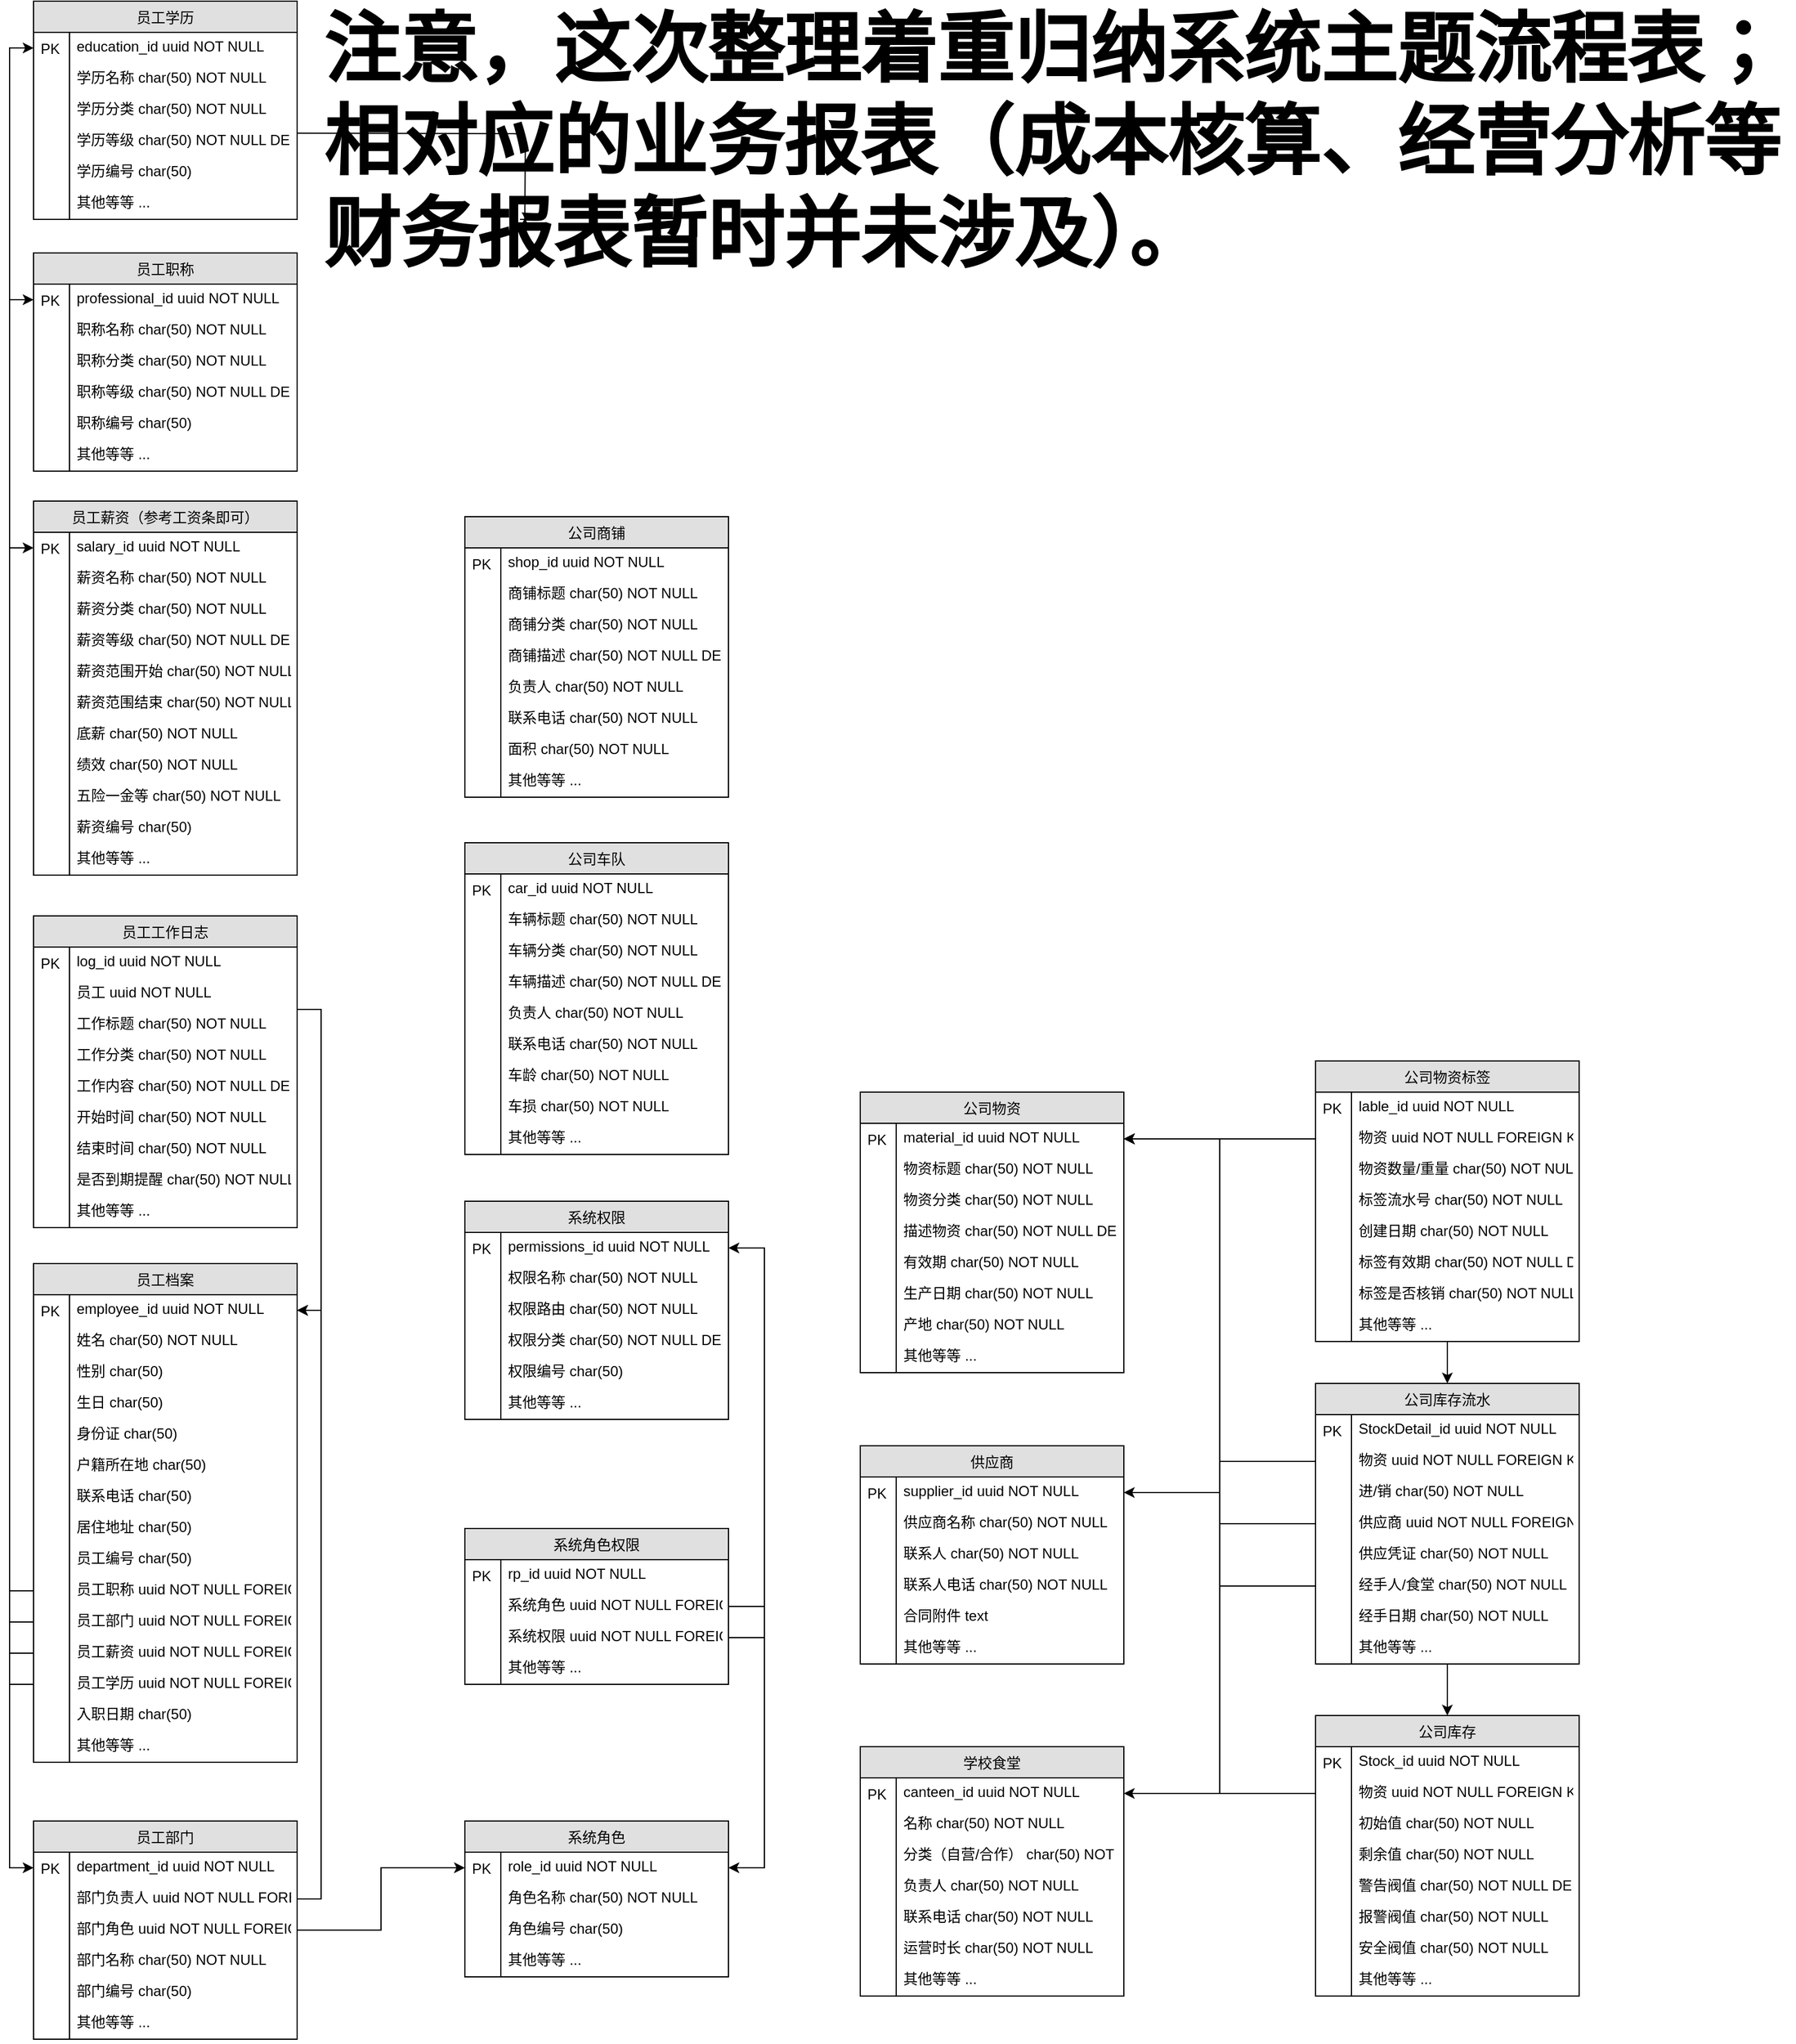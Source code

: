 <mxfile version="10.8.4" type="github"><diagram name="Page-1" id="2ca16b54-16f6-2749-3443-fa8db7711227"><mxGraphModel dx="1301" dy="789" grid="1" gridSize="10" guides="1" tooltips="1" connect="1" arrows="1" fold="1" page="1" pageScale="1" pageWidth="1100" pageHeight="850" background="#ffffff" math="0" shadow="0"><root><mxCell id="0"/><mxCell id="1" parent="0"/><mxCell id="2ed32ef02a7f4228-18" style="edgeStyle=orthogonalEdgeStyle;html=1;entryX=0.5;entryY=0;dashed=1;labelBackgroundColor=none;startArrow=ERmandOne;endArrow=ERoneToMany;fontFamily=Verdana;fontSize=12;align=left;" parent="1" target="2ed32ef02a7f4228-8" edge="1"><mxGeometry relative="1" as="geometry"><mxPoint x="550" y="370" as="sourcePoint"/><Array as="points"><mxPoint x="550" y="260"/><mxPoint x="550" y="260"/></Array></mxGeometry></mxCell><mxCell id="2ed32ef02a7f4228-19" style="edgeStyle=orthogonalEdgeStyle;html=1;dashed=1;labelBackgroundColor=none;startArrow=ERmandOne;endArrow=ERoneToMany;fontFamily=Verdana;fontSize=12;align=left;entryX=0;entryY=0.5;" parent="1" target="2ed32ef02a7f4228-10" edge="1"><mxGeometry relative="1" as="geometry"><Array as="points"><mxPoint x="590" y="260"/><mxPoint x="710" y="260"/><mxPoint x="710" y="325"/></Array><mxPoint x="640" y="260" as="sourcePoint"/></mxGeometry></mxCell><mxCell id="2ed32ef02a7f4228-20" style="edgeStyle=orthogonalEdgeStyle;html=1;dashed=1;labelBackgroundColor=none;startArrow=ERmandOne;endArrow=ERoneToMany;fontFamily=Verdana;fontSize=12;align=left;" parent="1" target="2ed32ef02a7f4228-11" edge="1"><mxGeometry relative="1" as="geometry"><mxPoint x="640" y="210" as="sourcePoint"/><Array as="points"><mxPoint x="735" y="210"/><mxPoint x="735" y="135"/></Array></mxGeometry></mxCell><mxCell id="2ed32ef02a7f4228-16" style="edgeStyle=orthogonalEdgeStyle;html=1;labelBackgroundColor=none;startArrow=ERmandOne;endArrow=ERoneToMany;fontFamily=Verdana;fontSize=12;align=left;" parent="1" source="2ed32ef02a7f4228-3" edge="1"><mxGeometry relative="1" as="geometry"><mxPoint x="200" y="500" as="targetPoint"/></mxGeometry></mxCell><mxCell id="2ed32ef02a7f4228-22" style="edgeStyle=orthogonalEdgeStyle;html=1;exitX=0;exitY=0.75;entryX=1;entryY=0.5;dashed=1;labelBackgroundColor=none;startArrow=ERmandOne;endArrow=ERoneToMany;fontFamily=Verdana;fontSize=12;align=left;" parent="1" target="2ed32ef02a7f4228-3" edge="1"><mxGeometry relative="1" as="geometry"><mxPoint x="460" y="588" as="sourcePoint"/></mxGeometry></mxCell><mxCell id="2ed32ef02a7f4228-15" style="edgeStyle=orthogonalEdgeStyle;html=1;entryX=0.5;entryY=0;labelBackgroundColor=none;startArrow=ERmandOne;endArrow=ERoneToMany;fontFamily=Verdana;fontSize=12;align=left;" parent="1" target="2ed32ef02a7f4228-4" edge="1"><mxGeometry relative="1" as="geometry"><mxPoint x="200" y="340" as="sourcePoint"/></mxGeometry></mxCell><mxCell id="2ed32ef02a7f4228-17" style="edgeStyle=orthogonalEdgeStyle;html=1;entryX=0.5;entryY=0;labelBackgroundColor=none;startArrow=ERmandOne;endArrow=ERoneToMany;fontFamily=Verdana;fontSize=12;align=left;dashed=1;" parent="1" target="2ed32ef02a7f4228-7" edge="1"><mxGeometry relative="1" as="geometry"><mxPoint x="550" y="610" as="sourcePoint"/></mxGeometry></mxCell><mxCell id="2ed32ef02a7f4228-21" style="edgeStyle=orthogonalEdgeStyle;html=1;entryX=0.5;entryY=0;dashed=1;labelBackgroundColor=none;startArrow=ERmandOne;endArrow=ERoneToMany;fontFamily=Verdana;fontSize=12;align=left;" parent="1" target="2ed32ef02a7f4228-9" edge="1"><mxGeometry relative="1" as="geometry"><mxPoint x="920" y="450" as="sourcePoint"/></mxGeometry></mxCell><mxCell id="2ed32ef02a7f4228-13" value="" style="edgeStyle=orthogonalEdgeStyle;html=1;endArrow=ERoneToMany;startArrow=ERmandOne;labelBackgroundColor=none;fontFamily=Verdana;fontSize=12;align=left;exitX=0.5;exitY=1;entryX=0.5;entryY=0;" parent="1" target="2ed32ef02a7f4228-5" edge="1"><mxGeometry width="100" height="100" relative="1" as="geometry"><mxPoint x="200" y="190" as="sourcePoint"/><mxPoint x="450" y="270" as="targetPoint"/></mxGeometry></mxCell><mxCell id="SkkDttYCJoq8r4g-vWXt-86" value="供应商" style="swimlane;fontStyle=0;childLayout=stackLayout;horizontal=1;startSize=26;fillColor=#e0e0e0;horizontalStack=0;resizeParent=1;resizeLast=0;collapsible=1;marginBottom=0;swimlaneFillColor=#ffffff;align=center;" vertex="1" parent="1"><mxGeometry x="730" y="1285" width="220" height="182" as="geometry"/></mxCell><mxCell id="SkkDttYCJoq8r4g-vWXt-87" value="supplier_id uuid NOT NULL " style="shape=partialRectangle;top=0;left=0;right=0;bottom=0;align=left;verticalAlign=top;spacingTop=-2;fillColor=none;spacingLeft=34;spacingRight=4;overflow=hidden;rotatable=0;points=[[0,0.5],[1,0.5]];portConstraint=eastwest;dropTarget=0;" vertex="1" parent="SkkDttYCJoq8r4g-vWXt-86"><mxGeometry y="26" width="220" height="26" as="geometry"/></mxCell><mxCell id="SkkDttYCJoq8r4g-vWXt-88" value="PK" style="shape=partialRectangle;top=0;left=0;bottom=0;fillColor=none;align=left;verticalAlign=middle;spacingLeft=4;spacingRight=4;overflow=hidden;rotatable=0;points=[];portConstraint=eastwest;part=1;" vertex="1" connectable="0" parent="SkkDttYCJoq8r4g-vWXt-87"><mxGeometry width="30" height="26" as="geometry"/></mxCell><mxCell id="SkkDttYCJoq8r4g-vWXt-89" value="供应商名称 char(50) NOT NULL" style="shape=partialRectangle;top=0;left=0;right=0;bottom=0;align=left;verticalAlign=top;spacingTop=-2;fillColor=none;spacingLeft=34;spacingRight=4;overflow=hidden;rotatable=0;points=[[0,0.5],[1,0.5]];portConstraint=eastwest;dropTarget=0;" vertex="1" parent="SkkDttYCJoq8r4g-vWXt-86"><mxGeometry y="52" width="220" height="26" as="geometry"/></mxCell><mxCell id="SkkDttYCJoq8r4g-vWXt-90" value="" style="shape=partialRectangle;top=0;left=0;bottom=0;fillColor=none;align=left;verticalAlign=middle;spacingLeft=4;spacingRight=4;overflow=hidden;rotatable=0;points=[];portConstraint=eastwest;part=1;" vertex="1" connectable="0" parent="SkkDttYCJoq8r4g-vWXt-89"><mxGeometry width="30" height="26" as="geometry"/></mxCell><mxCell id="SkkDttYCJoq8r4g-vWXt-91" value="联系人 char(50) NOT NULL" style="shape=partialRectangle;top=0;left=0;right=0;bottom=0;align=left;verticalAlign=top;spacingTop=-2;fillColor=none;spacingLeft=34;spacingRight=4;overflow=hidden;rotatable=0;points=[[0,0.5],[1,0.5]];portConstraint=eastwest;dropTarget=0;" vertex="1" parent="SkkDttYCJoq8r4g-vWXt-86"><mxGeometry y="78" width="220" height="26" as="geometry"/></mxCell><mxCell id="SkkDttYCJoq8r4g-vWXt-92" value="" style="shape=partialRectangle;top=0;left=0;bottom=0;fillColor=none;align=left;verticalAlign=middle;spacingLeft=4;spacingRight=4;overflow=hidden;rotatable=0;points=[];portConstraint=eastwest;part=1;" vertex="1" connectable="0" parent="SkkDttYCJoq8r4g-vWXt-91"><mxGeometry width="30" height="26" as="geometry"/></mxCell><mxCell id="SkkDttYCJoq8r4g-vWXt-93" value="联系人电话 char(50) NOT NULL" style="shape=partialRectangle;top=0;left=0;right=0;bottom=0;align=left;verticalAlign=top;spacingTop=-2;fillColor=none;spacingLeft=34;spacingRight=4;overflow=hidden;rotatable=0;points=[[0,0.5],[1,0.5]];portConstraint=eastwest;dropTarget=0;" vertex="1" parent="SkkDttYCJoq8r4g-vWXt-86"><mxGeometry y="104" width="220" height="26" as="geometry"/></mxCell><mxCell id="SkkDttYCJoq8r4g-vWXt-94" value="" style="shape=partialRectangle;top=0;left=0;bottom=0;fillColor=none;align=left;verticalAlign=middle;spacingLeft=4;spacingRight=4;overflow=hidden;rotatable=0;points=[];portConstraint=eastwest;part=1;" vertex="1" connectable="0" parent="SkkDttYCJoq8r4g-vWXt-93"><mxGeometry width="30" height="26" as="geometry"/></mxCell><mxCell id="SkkDttYCJoq8r4g-vWXt-95" value="合同附件 text" style="shape=partialRectangle;top=0;left=0;right=0;bottom=0;align=left;verticalAlign=top;spacingTop=-2;fillColor=none;spacingLeft=34;spacingRight=4;overflow=hidden;rotatable=0;points=[[0,0.5],[1,0.5]];portConstraint=eastwest;dropTarget=0;" vertex="1" parent="SkkDttYCJoq8r4g-vWXt-86"><mxGeometry y="130" width="220" height="26" as="geometry"/></mxCell><mxCell id="SkkDttYCJoq8r4g-vWXt-96" value="" style="shape=partialRectangle;top=0;left=0;bottom=0;fillColor=none;align=left;verticalAlign=middle;spacingLeft=4;spacingRight=4;overflow=hidden;rotatable=0;points=[];portConstraint=eastwest;part=1;" vertex="1" connectable="0" parent="SkkDttYCJoq8r4g-vWXt-95"><mxGeometry width="30" height="26" as="geometry"/></mxCell><mxCell id="SkkDttYCJoq8r4g-vWXt-97" value="其他等等 ..." style="shape=partialRectangle;top=0;left=0;right=0;bottom=0;align=left;verticalAlign=top;spacingTop=-2;fillColor=none;spacingLeft=34;spacingRight=4;overflow=hidden;rotatable=0;points=[[0,0.5],[1,0.5]];portConstraint=eastwest;dropTarget=0;" vertex="1" parent="SkkDttYCJoq8r4g-vWXt-86"><mxGeometry y="156" width="220" height="26" as="geometry"/></mxCell><mxCell id="SkkDttYCJoq8r4g-vWXt-98" value="" style="shape=partialRectangle;top=0;left=0;bottom=0;fillColor=none;align=left;verticalAlign=middle;spacingLeft=4;spacingRight=4;overflow=hidden;rotatable=0;points=[];portConstraint=eastwest;part=1;" vertex="1" connectable="0" parent="SkkDttYCJoq8r4g-vWXt-97"><mxGeometry width="30" height="26" as="geometry"/></mxCell><mxCell id="SkkDttYCJoq8r4g-vWXt-99" value="员工档案" style="swimlane;fontStyle=0;childLayout=stackLayout;horizontal=1;startSize=26;fillColor=#e0e0e0;horizontalStack=0;resizeParent=1;resizeLast=0;collapsible=1;marginBottom=0;swimlaneFillColor=#ffffff;align=center;" vertex="1" parent="1"><mxGeometry x="40" y="1133" width="220" height="416" as="geometry"/></mxCell><mxCell id="SkkDttYCJoq8r4g-vWXt-100" value="employee_id uuid NOT NULL " style="shape=partialRectangle;top=0;left=0;right=0;bottom=0;align=left;verticalAlign=top;spacingTop=-2;fillColor=none;spacingLeft=34;spacingRight=4;overflow=hidden;rotatable=0;points=[[0,0.5],[1,0.5]];portConstraint=eastwest;dropTarget=0;" vertex="1" parent="SkkDttYCJoq8r4g-vWXt-99"><mxGeometry y="26" width="220" height="26" as="geometry"/></mxCell><mxCell id="SkkDttYCJoq8r4g-vWXt-101" value="PK" style="shape=partialRectangle;top=0;left=0;bottom=0;fillColor=none;align=left;verticalAlign=middle;spacingLeft=4;spacingRight=4;overflow=hidden;rotatable=0;points=[];portConstraint=eastwest;part=1;" vertex="1" connectable="0" parent="SkkDttYCJoq8r4g-vWXt-100"><mxGeometry width="30" height="26" as="geometry"/></mxCell><mxCell id="SkkDttYCJoq8r4g-vWXt-102" value="姓名 char(50) NOT NULL" style="shape=partialRectangle;top=0;left=0;right=0;bottom=0;align=left;verticalAlign=top;spacingTop=-2;fillColor=none;spacingLeft=34;spacingRight=4;overflow=hidden;rotatable=0;points=[[0,0.5],[1,0.5]];portConstraint=eastwest;dropTarget=0;" vertex="1" parent="SkkDttYCJoq8r4g-vWXt-99"><mxGeometry y="52" width="220" height="26" as="geometry"/></mxCell><mxCell id="SkkDttYCJoq8r4g-vWXt-103" value="" style="shape=partialRectangle;top=0;left=0;bottom=0;fillColor=none;align=left;verticalAlign=middle;spacingLeft=4;spacingRight=4;overflow=hidden;rotatable=0;points=[];portConstraint=eastwest;part=1;" vertex="1" connectable="0" parent="SkkDttYCJoq8r4g-vWXt-102"><mxGeometry width="30" height="26" as="geometry"/></mxCell><mxCell id="SkkDttYCJoq8r4g-vWXt-104" value="性别 char(50)" style="shape=partialRectangle;top=0;left=0;right=0;bottom=0;align=left;verticalAlign=top;spacingTop=-2;fillColor=none;spacingLeft=34;spacingRight=4;overflow=hidden;rotatable=0;points=[[0,0.5],[1,0.5]];portConstraint=eastwest;dropTarget=0;" vertex="1" parent="SkkDttYCJoq8r4g-vWXt-99"><mxGeometry y="78" width="220" height="26" as="geometry"/></mxCell><mxCell id="SkkDttYCJoq8r4g-vWXt-105" value="" style="shape=partialRectangle;top=0;left=0;bottom=0;fillColor=none;align=left;verticalAlign=middle;spacingLeft=4;spacingRight=4;overflow=hidden;rotatable=0;points=[];portConstraint=eastwest;part=1;" vertex="1" connectable="0" parent="SkkDttYCJoq8r4g-vWXt-104"><mxGeometry width="30" height="26" as="geometry"/></mxCell><mxCell id="SkkDttYCJoq8r4g-vWXt-106" value="生日 char(50)" style="shape=partialRectangle;top=0;left=0;right=0;bottom=0;align=left;verticalAlign=top;spacingTop=-2;fillColor=none;spacingLeft=34;spacingRight=4;overflow=hidden;rotatable=0;points=[[0,0.5],[1,0.5]];portConstraint=eastwest;dropTarget=0;" vertex="1" parent="SkkDttYCJoq8r4g-vWXt-99"><mxGeometry y="104" width="220" height="26" as="geometry"/></mxCell><mxCell id="SkkDttYCJoq8r4g-vWXt-107" value="" style="shape=partialRectangle;top=0;left=0;bottom=0;fillColor=none;align=left;verticalAlign=middle;spacingLeft=4;spacingRight=4;overflow=hidden;rotatable=0;points=[];portConstraint=eastwest;part=1;" vertex="1" connectable="0" parent="SkkDttYCJoq8r4g-vWXt-106"><mxGeometry width="30" height="26" as="geometry"/></mxCell><mxCell id="SkkDttYCJoq8r4g-vWXt-108" value="身份证 char(50)" style="shape=partialRectangle;top=0;left=0;right=0;bottom=0;align=left;verticalAlign=top;spacingTop=-2;fillColor=none;spacingLeft=34;spacingRight=4;overflow=hidden;rotatable=0;points=[[0,0.5],[1,0.5]];portConstraint=eastwest;dropTarget=0;" vertex="1" parent="SkkDttYCJoq8r4g-vWXt-99"><mxGeometry y="130" width="220" height="26" as="geometry"/></mxCell><mxCell id="SkkDttYCJoq8r4g-vWXt-109" value="" style="shape=partialRectangle;top=0;left=0;bottom=0;fillColor=none;align=left;verticalAlign=middle;spacingLeft=4;spacingRight=4;overflow=hidden;rotatable=0;points=[];portConstraint=eastwest;part=1;" vertex="1" connectable="0" parent="SkkDttYCJoq8r4g-vWXt-108"><mxGeometry width="30" height="26" as="geometry"/></mxCell><mxCell id="SkkDttYCJoq8r4g-vWXt-110" value="户籍所在地 char(50)" style="shape=partialRectangle;top=0;left=0;right=0;bottom=0;align=left;verticalAlign=top;spacingTop=-2;fillColor=none;spacingLeft=34;spacingRight=4;overflow=hidden;rotatable=0;points=[[0,0.5],[1,0.5]];portConstraint=eastwest;dropTarget=0;" vertex="1" parent="SkkDttYCJoq8r4g-vWXt-99"><mxGeometry y="156" width="220" height="26" as="geometry"/></mxCell><mxCell id="SkkDttYCJoq8r4g-vWXt-111" value="" style="shape=partialRectangle;top=0;left=0;bottom=0;fillColor=none;align=left;verticalAlign=middle;spacingLeft=4;spacingRight=4;overflow=hidden;rotatable=0;points=[];portConstraint=eastwest;part=1;" vertex="1" connectable="0" parent="SkkDttYCJoq8r4g-vWXt-110"><mxGeometry width="30" height="26" as="geometry"/></mxCell><mxCell id="SkkDttYCJoq8r4g-vWXt-112" value="联系电话 char(50)" style="shape=partialRectangle;top=0;left=0;right=0;bottom=0;align=left;verticalAlign=top;spacingTop=-2;fillColor=none;spacingLeft=34;spacingRight=4;overflow=hidden;rotatable=0;points=[[0,0.5],[1,0.5]];portConstraint=eastwest;dropTarget=0;" vertex="1" parent="SkkDttYCJoq8r4g-vWXt-99"><mxGeometry y="182" width="220" height="26" as="geometry"/></mxCell><mxCell id="SkkDttYCJoq8r4g-vWXt-113" value="" style="shape=partialRectangle;top=0;left=0;bottom=0;fillColor=none;align=left;verticalAlign=middle;spacingLeft=4;spacingRight=4;overflow=hidden;rotatable=0;points=[];portConstraint=eastwest;part=1;" vertex="1" connectable="0" parent="SkkDttYCJoq8r4g-vWXt-112"><mxGeometry width="30" height="26" as="geometry"/></mxCell><mxCell id="SkkDttYCJoq8r4g-vWXt-114" value="居住地址 char(50)" style="shape=partialRectangle;top=0;left=0;right=0;bottom=0;align=left;verticalAlign=top;spacingTop=-2;fillColor=none;spacingLeft=34;spacingRight=4;overflow=hidden;rotatable=0;points=[[0,0.5],[1,0.5]];portConstraint=eastwest;dropTarget=0;" vertex="1" parent="SkkDttYCJoq8r4g-vWXt-99"><mxGeometry y="208" width="220" height="26" as="geometry"/></mxCell><mxCell id="SkkDttYCJoq8r4g-vWXt-115" value="" style="shape=partialRectangle;top=0;left=0;bottom=0;fillColor=none;align=left;verticalAlign=middle;spacingLeft=4;spacingRight=4;overflow=hidden;rotatable=0;points=[];portConstraint=eastwest;part=1;" vertex="1" connectable="0" parent="SkkDttYCJoq8r4g-vWXt-114"><mxGeometry width="30" height="26" as="geometry"/></mxCell><mxCell id="SkkDttYCJoq8r4g-vWXt-116" value="员工编号 char(50)" style="shape=partialRectangle;top=0;left=0;right=0;bottom=0;align=left;verticalAlign=top;spacingTop=-2;fillColor=none;spacingLeft=34;spacingRight=4;overflow=hidden;rotatable=0;points=[[0,0.5],[1,0.5]];portConstraint=eastwest;dropTarget=0;" vertex="1" parent="SkkDttYCJoq8r4g-vWXt-99"><mxGeometry y="234" width="220" height="26" as="geometry"/></mxCell><mxCell id="SkkDttYCJoq8r4g-vWXt-117" value="" style="shape=partialRectangle;top=0;left=0;bottom=0;fillColor=none;align=left;verticalAlign=middle;spacingLeft=4;spacingRight=4;overflow=hidden;rotatable=0;points=[];portConstraint=eastwest;part=1;" vertex="1" connectable="0" parent="SkkDttYCJoq8r4g-vWXt-116"><mxGeometry width="30" height="26" as="geometry"/></mxCell><mxCell id="SkkDttYCJoq8r4g-vWXt-118" value="员工职称 uuid NOT NULL FOREIGN KEY" style="shape=partialRectangle;top=0;left=0;right=0;bottom=0;align=left;verticalAlign=top;spacingTop=-2;fillColor=none;spacingLeft=34;spacingRight=4;overflow=hidden;rotatable=0;points=[[0,0.5],[1,0.5]];portConstraint=eastwest;dropTarget=0;" vertex="1" parent="SkkDttYCJoq8r4g-vWXt-99"><mxGeometry y="260" width="220" height="26" as="geometry"/></mxCell><mxCell id="SkkDttYCJoq8r4g-vWXt-119" value="" style="shape=partialRectangle;top=0;left=0;bottom=0;fillColor=none;align=left;verticalAlign=middle;spacingLeft=4;spacingRight=4;overflow=hidden;rotatable=0;points=[];portConstraint=eastwest;part=1;" vertex="1" connectable="0" parent="SkkDttYCJoq8r4g-vWXt-118"><mxGeometry width="30" height="26" as="geometry"/></mxCell><mxCell id="SkkDttYCJoq8r4g-vWXt-120" value="员工部门 uuid NOT NULL FOREIGN KEY" style="shape=partialRectangle;top=0;left=0;right=0;bottom=0;align=left;verticalAlign=top;spacingTop=-2;fillColor=none;spacingLeft=34;spacingRight=4;overflow=hidden;rotatable=0;points=[[0,0.5],[1,0.5]];portConstraint=eastwest;dropTarget=0;" vertex="1" parent="SkkDttYCJoq8r4g-vWXt-99"><mxGeometry y="286" width="220" height="26" as="geometry"/></mxCell><mxCell id="SkkDttYCJoq8r4g-vWXt-121" value="" style="shape=partialRectangle;top=0;left=0;bottom=0;fillColor=none;align=left;verticalAlign=middle;spacingLeft=4;spacingRight=4;overflow=hidden;rotatable=0;points=[];portConstraint=eastwest;part=1;" vertex="1" connectable="0" parent="SkkDttYCJoq8r4g-vWXt-120"><mxGeometry width="30" height="26" as="geometry"/></mxCell><mxCell id="SkkDttYCJoq8r4g-vWXt-122" value="员工薪资 uuid NOT NULL FOREIGN KEY" style="shape=partialRectangle;top=0;left=0;right=0;bottom=0;align=left;verticalAlign=top;spacingTop=-2;fillColor=none;spacingLeft=34;spacingRight=4;overflow=hidden;rotatable=0;points=[[0,0.5],[1,0.5]];portConstraint=eastwest;dropTarget=0;" vertex="1" parent="SkkDttYCJoq8r4g-vWXt-99"><mxGeometry y="312" width="220" height="26" as="geometry"/></mxCell><mxCell id="SkkDttYCJoq8r4g-vWXt-123" value="" style="shape=partialRectangle;top=0;left=0;bottom=0;fillColor=none;align=left;verticalAlign=middle;spacingLeft=4;spacingRight=4;overflow=hidden;rotatable=0;points=[];portConstraint=eastwest;part=1;" vertex="1" connectable="0" parent="SkkDttYCJoq8r4g-vWXt-122"><mxGeometry width="30" height="26" as="geometry"/></mxCell><mxCell id="SkkDttYCJoq8r4g-vWXt-124" value="员工学历 uuid NOT NULL FOREIGN KEY" style="shape=partialRectangle;top=0;left=0;right=0;bottom=0;align=left;verticalAlign=top;spacingTop=-2;fillColor=none;spacingLeft=34;spacingRight=4;overflow=hidden;rotatable=0;points=[[0,0.5],[1,0.5]];portConstraint=eastwest;dropTarget=0;" vertex="1" parent="SkkDttYCJoq8r4g-vWXt-99"><mxGeometry y="338" width="220" height="26" as="geometry"/></mxCell><mxCell id="SkkDttYCJoq8r4g-vWXt-125" value="" style="shape=partialRectangle;top=0;left=0;bottom=0;fillColor=none;align=left;verticalAlign=middle;spacingLeft=4;spacingRight=4;overflow=hidden;rotatable=0;points=[];portConstraint=eastwest;part=1;" vertex="1" connectable="0" parent="SkkDttYCJoq8r4g-vWXt-124"><mxGeometry width="30" height="26" as="geometry"/></mxCell><mxCell id="SkkDttYCJoq8r4g-vWXt-126" value="入职日期 char(50)" style="shape=partialRectangle;top=0;left=0;right=0;bottom=0;align=left;verticalAlign=top;spacingTop=-2;fillColor=none;spacingLeft=34;spacingRight=4;overflow=hidden;rotatable=0;points=[[0,0.5],[1,0.5]];portConstraint=eastwest;dropTarget=0;" vertex="1" parent="SkkDttYCJoq8r4g-vWXt-99"><mxGeometry y="364" width="220" height="26" as="geometry"/></mxCell><mxCell id="SkkDttYCJoq8r4g-vWXt-127" value="" style="shape=partialRectangle;top=0;left=0;bottom=0;fillColor=none;align=left;verticalAlign=middle;spacingLeft=4;spacingRight=4;overflow=hidden;rotatable=0;points=[];portConstraint=eastwest;part=1;" vertex="1" connectable="0" parent="SkkDttYCJoq8r4g-vWXt-126"><mxGeometry width="30" height="26" as="geometry"/></mxCell><mxCell id="SkkDttYCJoq8r4g-vWXt-128" value="其他等等 ..." style="shape=partialRectangle;top=0;left=0;right=0;bottom=0;align=left;verticalAlign=top;spacingTop=-2;fillColor=none;spacingLeft=34;spacingRight=4;overflow=hidden;rotatable=0;points=[[0,0.5],[1,0.5]];portConstraint=eastwest;dropTarget=0;" vertex="1" parent="SkkDttYCJoq8r4g-vWXt-99"><mxGeometry y="390" width="220" height="26" as="geometry"/></mxCell><mxCell id="SkkDttYCJoq8r4g-vWXt-129" value="" style="shape=partialRectangle;top=0;left=0;bottom=0;fillColor=none;align=left;verticalAlign=middle;spacingLeft=4;spacingRight=4;overflow=hidden;rotatable=0;points=[];portConstraint=eastwest;part=1;" vertex="1" connectable="0" parent="SkkDttYCJoq8r4g-vWXt-128"><mxGeometry width="30" height="26" as="geometry"/></mxCell><mxCell id="SkkDttYCJoq8r4g-vWXt-130" value="员工部门" style="swimlane;fontStyle=0;childLayout=stackLayout;horizontal=1;startSize=26;fillColor=#e0e0e0;horizontalStack=0;resizeParent=1;resizeLast=0;collapsible=1;marginBottom=0;swimlaneFillColor=#ffffff;align=center;" vertex="1" parent="1"><mxGeometry x="40" y="1598" width="220" height="182" as="geometry"/></mxCell><mxCell id="SkkDttYCJoq8r4g-vWXt-131" value="department_id uuid NOT NULL " style="shape=partialRectangle;top=0;left=0;right=0;bottom=0;align=left;verticalAlign=top;spacingTop=-2;fillColor=none;spacingLeft=34;spacingRight=4;overflow=hidden;rotatable=0;points=[[0,0.5],[1,0.5]];portConstraint=eastwest;dropTarget=0;" vertex="1" parent="SkkDttYCJoq8r4g-vWXt-130"><mxGeometry y="26" width="220" height="26" as="geometry"/></mxCell><mxCell id="SkkDttYCJoq8r4g-vWXt-132" value="PK" style="shape=partialRectangle;top=0;left=0;bottom=0;fillColor=none;align=left;verticalAlign=middle;spacingLeft=4;spacingRight=4;overflow=hidden;rotatable=0;points=[];portConstraint=eastwest;part=1;" vertex="1" connectable="0" parent="SkkDttYCJoq8r4g-vWXt-131"><mxGeometry width="30" height="26" as="geometry"/></mxCell><mxCell id="SkkDttYCJoq8r4g-vWXt-133" value="部门负责人 uuid NOT NULL FOREIGN KEY" style="shape=partialRectangle;top=0;left=0;right=0;bottom=0;align=left;verticalAlign=top;spacingTop=-2;fillColor=none;spacingLeft=34;spacingRight=4;overflow=hidden;rotatable=0;points=[[0,0.5],[1,0.5]];portConstraint=eastwest;dropTarget=0;" vertex="1" parent="SkkDttYCJoq8r4g-vWXt-130"><mxGeometry y="52" width="220" height="26" as="geometry"/></mxCell><mxCell id="SkkDttYCJoq8r4g-vWXt-134" value="" style="shape=partialRectangle;top=0;left=0;bottom=0;fillColor=none;align=left;verticalAlign=middle;spacingLeft=4;spacingRight=4;overflow=hidden;rotatable=0;points=[];portConstraint=eastwest;part=1;" vertex="1" connectable="0" parent="SkkDttYCJoq8r4g-vWXt-133"><mxGeometry width="30" height="26" as="geometry"/></mxCell><mxCell id="SkkDttYCJoq8r4g-vWXt-135" value="部门角色 uuid NOT NULL FOREIGN KEY" style="shape=partialRectangle;top=0;left=0;right=0;bottom=0;align=left;verticalAlign=top;spacingTop=-2;fillColor=none;spacingLeft=34;spacingRight=4;overflow=hidden;rotatable=0;points=[[0,0.5],[1,0.5]];portConstraint=eastwest;dropTarget=0;" vertex="1" parent="SkkDttYCJoq8r4g-vWXt-130"><mxGeometry y="78" width="220" height="26" as="geometry"/></mxCell><mxCell id="SkkDttYCJoq8r4g-vWXt-136" value="" style="shape=partialRectangle;top=0;left=0;bottom=0;fillColor=none;align=left;verticalAlign=middle;spacingLeft=4;spacingRight=4;overflow=hidden;rotatable=0;points=[];portConstraint=eastwest;part=1;" vertex="1" connectable="0" parent="SkkDttYCJoq8r4g-vWXt-135"><mxGeometry width="30" height="26" as="geometry"/></mxCell><mxCell id="SkkDttYCJoq8r4g-vWXt-137" value="部门名称 char(50) NOT NULL" style="shape=partialRectangle;top=0;left=0;right=0;bottom=0;align=left;verticalAlign=top;spacingTop=-2;fillColor=none;spacingLeft=34;spacingRight=4;overflow=hidden;rotatable=0;points=[[0,0.5],[1,0.5]];portConstraint=eastwest;dropTarget=0;" vertex="1" parent="SkkDttYCJoq8r4g-vWXt-130"><mxGeometry y="104" width="220" height="26" as="geometry"/></mxCell><mxCell id="SkkDttYCJoq8r4g-vWXt-138" value="" style="shape=partialRectangle;top=0;left=0;bottom=0;fillColor=none;align=left;verticalAlign=middle;spacingLeft=4;spacingRight=4;overflow=hidden;rotatable=0;points=[];portConstraint=eastwest;part=1;" vertex="1" connectable="0" parent="SkkDttYCJoq8r4g-vWXt-137"><mxGeometry width="30" height="26" as="geometry"/></mxCell><mxCell id="SkkDttYCJoq8r4g-vWXt-139" value="部门编号 char(50)" style="shape=partialRectangle;top=0;left=0;right=0;bottom=0;align=left;verticalAlign=top;spacingTop=-2;fillColor=none;spacingLeft=34;spacingRight=4;overflow=hidden;rotatable=0;points=[[0,0.5],[1,0.5]];portConstraint=eastwest;dropTarget=0;" vertex="1" parent="SkkDttYCJoq8r4g-vWXt-130"><mxGeometry y="130" width="220" height="26" as="geometry"/></mxCell><mxCell id="SkkDttYCJoq8r4g-vWXt-140" value="" style="shape=partialRectangle;top=0;left=0;bottom=0;fillColor=none;align=left;verticalAlign=middle;spacingLeft=4;spacingRight=4;overflow=hidden;rotatable=0;points=[];portConstraint=eastwest;part=1;" vertex="1" connectable="0" parent="SkkDttYCJoq8r4g-vWXt-139"><mxGeometry width="30" height="26" as="geometry"/></mxCell><mxCell id="SkkDttYCJoq8r4g-vWXt-141" value="其他等等 ..." style="shape=partialRectangle;top=0;left=0;right=0;bottom=0;align=left;verticalAlign=top;spacingTop=-2;fillColor=none;spacingLeft=34;spacingRight=4;overflow=hidden;rotatable=0;points=[[0,0.5],[1,0.5]];portConstraint=eastwest;dropTarget=0;" vertex="1" parent="SkkDttYCJoq8r4g-vWXt-130"><mxGeometry y="156" width="220" height="26" as="geometry"/></mxCell><mxCell id="SkkDttYCJoq8r4g-vWXt-142" value="" style="shape=partialRectangle;top=0;left=0;bottom=0;fillColor=none;align=left;verticalAlign=middle;spacingLeft=4;spacingRight=4;overflow=hidden;rotatable=0;points=[];portConstraint=eastwest;part=1;" vertex="1" connectable="0" parent="SkkDttYCJoq8r4g-vWXt-141"><mxGeometry width="30" height="26" as="geometry"/></mxCell><mxCell id="SkkDttYCJoq8r4g-vWXt-143" value="系统角色" style="swimlane;fontStyle=0;childLayout=stackLayout;horizontal=1;startSize=26;fillColor=#e0e0e0;horizontalStack=0;resizeParent=1;resizeLast=0;collapsible=1;marginBottom=0;swimlaneFillColor=#ffffff;align=center;" vertex="1" parent="1"><mxGeometry x="400" y="1598" width="220" height="130" as="geometry"/></mxCell><mxCell id="SkkDttYCJoq8r4g-vWXt-144" value="role_id uuid NOT NULL " style="shape=partialRectangle;top=0;left=0;right=0;bottom=0;align=left;verticalAlign=top;spacingTop=-2;fillColor=none;spacingLeft=34;spacingRight=4;overflow=hidden;rotatable=0;points=[[0,0.5],[1,0.5]];portConstraint=eastwest;dropTarget=0;" vertex="1" parent="SkkDttYCJoq8r4g-vWXt-143"><mxGeometry y="26" width="220" height="26" as="geometry"/></mxCell><mxCell id="SkkDttYCJoq8r4g-vWXt-145" value="PK" style="shape=partialRectangle;top=0;left=0;bottom=0;fillColor=none;align=left;verticalAlign=middle;spacingLeft=4;spacingRight=4;overflow=hidden;rotatable=0;points=[];portConstraint=eastwest;part=1;" vertex="1" connectable="0" parent="SkkDttYCJoq8r4g-vWXt-144"><mxGeometry width="30" height="26" as="geometry"/></mxCell><mxCell id="SkkDttYCJoq8r4g-vWXt-146" value="角色名称 char(50) NOT NULL" style="shape=partialRectangle;top=0;left=0;right=0;bottom=0;align=left;verticalAlign=top;spacingTop=-2;fillColor=none;spacingLeft=34;spacingRight=4;overflow=hidden;rotatable=0;points=[[0,0.5],[1,0.5]];portConstraint=eastwest;dropTarget=0;" vertex="1" parent="SkkDttYCJoq8r4g-vWXt-143"><mxGeometry y="52" width="220" height="26" as="geometry"/></mxCell><mxCell id="SkkDttYCJoq8r4g-vWXt-147" value="" style="shape=partialRectangle;top=0;left=0;bottom=0;fillColor=none;align=left;verticalAlign=middle;spacingLeft=4;spacingRight=4;overflow=hidden;rotatable=0;points=[];portConstraint=eastwest;part=1;" vertex="1" connectable="0" parent="SkkDttYCJoq8r4g-vWXt-146"><mxGeometry width="30" height="26" as="geometry"/></mxCell><mxCell id="SkkDttYCJoq8r4g-vWXt-148" value="角色编号 char(50)" style="shape=partialRectangle;top=0;left=0;right=0;bottom=0;align=left;verticalAlign=top;spacingTop=-2;fillColor=none;spacingLeft=34;spacingRight=4;overflow=hidden;rotatable=0;points=[[0,0.5],[1,0.5]];portConstraint=eastwest;dropTarget=0;" vertex="1" parent="SkkDttYCJoq8r4g-vWXt-143"><mxGeometry y="78" width="220" height="26" as="geometry"/></mxCell><mxCell id="SkkDttYCJoq8r4g-vWXt-149" value="" style="shape=partialRectangle;top=0;left=0;bottom=0;fillColor=none;align=left;verticalAlign=middle;spacingLeft=4;spacingRight=4;overflow=hidden;rotatable=0;points=[];portConstraint=eastwest;part=1;" vertex="1" connectable="0" parent="SkkDttYCJoq8r4g-vWXt-148"><mxGeometry width="30" height="26" as="geometry"/></mxCell><mxCell id="SkkDttYCJoq8r4g-vWXt-150" value="其他等等 ..." style="shape=partialRectangle;top=0;left=0;right=0;bottom=0;align=left;verticalAlign=top;spacingTop=-2;fillColor=none;spacingLeft=34;spacingRight=4;overflow=hidden;rotatable=0;points=[[0,0.5],[1,0.5]];portConstraint=eastwest;dropTarget=0;" vertex="1" parent="SkkDttYCJoq8r4g-vWXt-143"><mxGeometry y="104" width="220" height="26" as="geometry"/></mxCell><mxCell id="SkkDttYCJoq8r4g-vWXt-151" value="" style="shape=partialRectangle;top=0;left=0;bottom=0;fillColor=none;align=left;verticalAlign=middle;spacingLeft=4;spacingRight=4;overflow=hidden;rotatable=0;points=[];portConstraint=eastwest;part=1;" vertex="1" connectable="0" parent="SkkDttYCJoq8r4g-vWXt-150"><mxGeometry width="30" height="26" as="geometry"/></mxCell><mxCell id="SkkDttYCJoq8r4g-vWXt-152" value="系统权限" style="swimlane;fontStyle=0;childLayout=stackLayout;horizontal=1;startSize=26;fillColor=#e0e0e0;horizontalStack=0;resizeParent=1;resizeLast=0;collapsible=1;marginBottom=0;swimlaneFillColor=#ffffff;align=center;" vertex="1" parent="1"><mxGeometry x="400" y="1081" width="220" height="182" as="geometry"/></mxCell><mxCell id="SkkDttYCJoq8r4g-vWXt-153" value="permissions_id uuid NOT NULL " style="shape=partialRectangle;top=0;left=0;right=0;bottom=0;align=left;verticalAlign=top;spacingTop=-2;fillColor=none;spacingLeft=34;spacingRight=4;overflow=hidden;rotatable=0;points=[[0,0.5],[1,0.5]];portConstraint=eastwest;dropTarget=0;" vertex="1" parent="SkkDttYCJoq8r4g-vWXt-152"><mxGeometry y="26" width="220" height="26" as="geometry"/></mxCell><mxCell id="SkkDttYCJoq8r4g-vWXt-154" value="PK" style="shape=partialRectangle;top=0;left=0;bottom=0;fillColor=none;align=left;verticalAlign=middle;spacingLeft=4;spacingRight=4;overflow=hidden;rotatable=0;points=[];portConstraint=eastwest;part=1;" vertex="1" connectable="0" parent="SkkDttYCJoq8r4g-vWXt-153"><mxGeometry width="30" height="26" as="geometry"/></mxCell><mxCell id="SkkDttYCJoq8r4g-vWXt-155" value="权限名称 char(50) NOT NULL" style="shape=partialRectangle;top=0;left=0;right=0;bottom=0;align=left;verticalAlign=top;spacingTop=-2;fillColor=none;spacingLeft=34;spacingRight=4;overflow=hidden;rotatable=0;points=[[0,0.5],[1,0.5]];portConstraint=eastwest;dropTarget=0;" vertex="1" parent="SkkDttYCJoq8r4g-vWXt-152"><mxGeometry y="52" width="220" height="26" as="geometry"/></mxCell><mxCell id="SkkDttYCJoq8r4g-vWXt-156" value="" style="shape=partialRectangle;top=0;left=0;bottom=0;fillColor=none;align=left;verticalAlign=middle;spacingLeft=4;spacingRight=4;overflow=hidden;rotatable=0;points=[];portConstraint=eastwest;part=1;" vertex="1" connectable="0" parent="SkkDttYCJoq8r4g-vWXt-155"><mxGeometry width="30" height="26" as="geometry"/></mxCell><mxCell id="SkkDttYCJoq8r4g-vWXt-157" value="权限路由 char(50) NOT NULL" style="shape=partialRectangle;top=0;left=0;right=0;bottom=0;align=left;verticalAlign=top;spacingTop=-2;fillColor=none;spacingLeft=34;spacingRight=4;overflow=hidden;rotatable=0;points=[[0,0.5],[1,0.5]];portConstraint=eastwest;dropTarget=0;" vertex="1" parent="SkkDttYCJoq8r4g-vWXt-152"><mxGeometry y="78" width="220" height="26" as="geometry"/></mxCell><mxCell id="SkkDttYCJoq8r4g-vWXt-158" value="" style="shape=partialRectangle;top=0;left=0;bottom=0;fillColor=none;align=left;verticalAlign=middle;spacingLeft=4;spacingRight=4;overflow=hidden;rotatable=0;points=[];portConstraint=eastwest;part=1;" vertex="1" connectable="0" parent="SkkDttYCJoq8r4g-vWXt-157"><mxGeometry width="30" height="26" as="geometry"/></mxCell><mxCell id="SkkDttYCJoq8r4g-vWXt-159" value="权限分类 char(50) NOT NULL DEFAULT 0" style="shape=partialRectangle;top=0;left=0;right=0;bottom=0;align=left;verticalAlign=top;spacingTop=-2;fillColor=none;spacingLeft=34;spacingRight=4;overflow=hidden;rotatable=0;points=[[0,0.5],[1,0.5]];portConstraint=eastwest;dropTarget=0;" vertex="1" parent="SkkDttYCJoq8r4g-vWXt-152"><mxGeometry y="104" width="220" height="26" as="geometry"/></mxCell><mxCell id="SkkDttYCJoq8r4g-vWXt-160" value="" style="shape=partialRectangle;top=0;left=0;bottom=0;fillColor=none;align=left;verticalAlign=middle;spacingLeft=4;spacingRight=4;overflow=hidden;rotatable=0;points=[];portConstraint=eastwest;part=1;" vertex="1" connectable="0" parent="SkkDttYCJoq8r4g-vWXt-159"><mxGeometry width="30" height="26" as="geometry"/></mxCell><mxCell id="SkkDttYCJoq8r4g-vWXt-161" value="权限编号 char(50)" style="shape=partialRectangle;top=0;left=0;right=0;bottom=0;align=left;verticalAlign=top;spacingTop=-2;fillColor=none;spacingLeft=34;spacingRight=4;overflow=hidden;rotatable=0;points=[[0,0.5],[1,0.5]];portConstraint=eastwest;dropTarget=0;" vertex="1" parent="SkkDttYCJoq8r4g-vWXt-152"><mxGeometry y="130" width="220" height="26" as="geometry"/></mxCell><mxCell id="SkkDttYCJoq8r4g-vWXt-162" value="" style="shape=partialRectangle;top=0;left=0;bottom=0;fillColor=none;align=left;verticalAlign=middle;spacingLeft=4;spacingRight=4;overflow=hidden;rotatable=0;points=[];portConstraint=eastwest;part=1;" vertex="1" connectable="0" parent="SkkDttYCJoq8r4g-vWXt-161"><mxGeometry width="30" height="26" as="geometry"/></mxCell><mxCell id="SkkDttYCJoq8r4g-vWXt-163" value="其他等等 ..." style="shape=partialRectangle;top=0;left=0;right=0;bottom=0;align=left;verticalAlign=top;spacingTop=-2;fillColor=none;spacingLeft=34;spacingRight=4;overflow=hidden;rotatable=0;points=[[0,0.5],[1,0.5]];portConstraint=eastwest;dropTarget=0;" vertex="1" parent="SkkDttYCJoq8r4g-vWXt-152"><mxGeometry y="156" width="220" height="26" as="geometry"/></mxCell><mxCell id="SkkDttYCJoq8r4g-vWXt-164" value="" style="shape=partialRectangle;top=0;left=0;bottom=0;fillColor=none;align=left;verticalAlign=middle;spacingLeft=4;spacingRight=4;overflow=hidden;rotatable=0;points=[];portConstraint=eastwest;part=1;" vertex="1" connectable="0" parent="SkkDttYCJoq8r4g-vWXt-163"><mxGeometry width="30" height="26" as="geometry"/></mxCell><mxCell id="SkkDttYCJoq8r4g-vWXt-165" value="系统角色权限" style="swimlane;fontStyle=0;childLayout=stackLayout;horizontal=1;startSize=26;fillColor=#e0e0e0;horizontalStack=0;resizeParent=1;resizeLast=0;collapsible=1;marginBottom=0;swimlaneFillColor=#ffffff;align=center;" vertex="1" parent="1"><mxGeometry x="400" y="1354" width="220" height="130" as="geometry"/></mxCell><mxCell id="SkkDttYCJoq8r4g-vWXt-166" value="rp_id uuid NOT NULL " style="shape=partialRectangle;top=0;left=0;right=0;bottom=0;align=left;verticalAlign=top;spacingTop=-2;fillColor=none;spacingLeft=34;spacingRight=4;overflow=hidden;rotatable=0;points=[[0,0.5],[1,0.5]];portConstraint=eastwest;dropTarget=0;" vertex="1" parent="SkkDttYCJoq8r4g-vWXt-165"><mxGeometry y="26" width="220" height="26" as="geometry"/></mxCell><mxCell id="SkkDttYCJoq8r4g-vWXt-167" value="PK" style="shape=partialRectangle;top=0;left=0;bottom=0;fillColor=none;align=left;verticalAlign=middle;spacingLeft=4;spacingRight=4;overflow=hidden;rotatable=0;points=[];portConstraint=eastwest;part=1;" vertex="1" connectable="0" parent="SkkDttYCJoq8r4g-vWXt-166"><mxGeometry width="30" height="26" as="geometry"/></mxCell><mxCell id="SkkDttYCJoq8r4g-vWXt-168" value="系统角色 uuid NOT NULL FOREIGN KEY" style="shape=partialRectangle;top=0;left=0;right=0;bottom=0;align=left;verticalAlign=top;spacingTop=-2;fillColor=none;spacingLeft=34;spacingRight=4;overflow=hidden;rotatable=0;points=[[0,0.5],[1,0.5]];portConstraint=eastwest;dropTarget=0;" vertex="1" parent="SkkDttYCJoq8r4g-vWXt-165"><mxGeometry y="52" width="220" height="26" as="geometry"/></mxCell><mxCell id="SkkDttYCJoq8r4g-vWXt-169" value="" style="shape=partialRectangle;top=0;left=0;bottom=0;fillColor=none;align=left;verticalAlign=middle;spacingLeft=4;spacingRight=4;overflow=hidden;rotatable=0;points=[];portConstraint=eastwest;part=1;" vertex="1" connectable="0" parent="SkkDttYCJoq8r4g-vWXt-168"><mxGeometry width="30" height="26" as="geometry"/></mxCell><mxCell id="SkkDttYCJoq8r4g-vWXt-170" value="系统权限 uuid NOT NULL FOREIGN KEY" style="shape=partialRectangle;top=0;left=0;right=0;bottom=0;align=left;verticalAlign=top;spacingTop=-2;fillColor=none;spacingLeft=34;spacingRight=4;overflow=hidden;rotatable=0;points=[[0,0.5],[1,0.5]];portConstraint=eastwest;dropTarget=0;" vertex="1" parent="SkkDttYCJoq8r4g-vWXt-165"><mxGeometry y="78" width="220" height="26" as="geometry"/></mxCell><mxCell id="SkkDttYCJoq8r4g-vWXt-171" value="" style="shape=partialRectangle;top=0;left=0;bottom=0;fillColor=none;align=left;verticalAlign=middle;spacingLeft=4;spacingRight=4;overflow=hidden;rotatable=0;points=[];portConstraint=eastwest;part=1;" vertex="1" connectable="0" parent="SkkDttYCJoq8r4g-vWXt-170"><mxGeometry width="30" height="26" as="geometry"/></mxCell><mxCell id="SkkDttYCJoq8r4g-vWXt-172" value="其他等等 ..." style="shape=partialRectangle;top=0;left=0;right=0;bottom=0;align=left;verticalAlign=top;spacingTop=-2;fillColor=none;spacingLeft=34;spacingRight=4;overflow=hidden;rotatable=0;points=[[0,0.5],[1,0.5]];portConstraint=eastwest;dropTarget=0;" vertex="1" parent="SkkDttYCJoq8r4g-vWXt-165"><mxGeometry y="104" width="220" height="26" as="geometry"/></mxCell><mxCell id="SkkDttYCJoq8r4g-vWXt-173" value="" style="shape=partialRectangle;top=0;left=0;bottom=0;fillColor=none;align=left;verticalAlign=middle;spacingLeft=4;spacingRight=4;overflow=hidden;rotatable=0;points=[];portConstraint=eastwest;part=1;" vertex="1" connectable="0" parent="SkkDttYCJoq8r4g-vWXt-172"><mxGeometry width="30" height="26" as="geometry"/></mxCell><mxCell id="SkkDttYCJoq8r4g-vWXt-174" value="员工职称" style="swimlane;fontStyle=0;childLayout=stackLayout;horizontal=1;startSize=26;fillColor=#e0e0e0;horizontalStack=0;resizeParent=1;resizeLast=0;collapsible=1;marginBottom=0;swimlaneFillColor=#ffffff;align=center;" vertex="1" parent="1"><mxGeometry x="40" y="290" width="220" height="182" as="geometry"/></mxCell><mxCell id="SkkDttYCJoq8r4g-vWXt-175" value="professional_id uuid NOT NULL " style="shape=partialRectangle;top=0;left=0;right=0;bottom=0;align=left;verticalAlign=top;spacingTop=-2;fillColor=none;spacingLeft=34;spacingRight=4;overflow=hidden;rotatable=0;points=[[0,0.5],[1,0.5]];portConstraint=eastwest;dropTarget=0;" vertex="1" parent="SkkDttYCJoq8r4g-vWXt-174"><mxGeometry y="26" width="220" height="26" as="geometry"/></mxCell><mxCell id="SkkDttYCJoq8r4g-vWXt-176" value="PK" style="shape=partialRectangle;top=0;left=0;bottom=0;fillColor=none;align=left;verticalAlign=middle;spacingLeft=4;spacingRight=4;overflow=hidden;rotatable=0;points=[];portConstraint=eastwest;part=1;" vertex="1" connectable="0" parent="SkkDttYCJoq8r4g-vWXt-175"><mxGeometry width="30" height="26" as="geometry"/></mxCell><mxCell id="SkkDttYCJoq8r4g-vWXt-177" value="职称名称 char(50) NOT NULL" style="shape=partialRectangle;top=0;left=0;right=0;bottom=0;align=left;verticalAlign=top;spacingTop=-2;fillColor=none;spacingLeft=34;spacingRight=4;overflow=hidden;rotatable=0;points=[[0,0.5],[1,0.5]];portConstraint=eastwest;dropTarget=0;" vertex="1" parent="SkkDttYCJoq8r4g-vWXt-174"><mxGeometry y="52" width="220" height="26" as="geometry"/></mxCell><mxCell id="SkkDttYCJoq8r4g-vWXt-178" value="" style="shape=partialRectangle;top=0;left=0;bottom=0;fillColor=none;align=left;verticalAlign=middle;spacingLeft=4;spacingRight=4;overflow=hidden;rotatable=0;points=[];portConstraint=eastwest;part=1;" vertex="1" connectable="0" parent="SkkDttYCJoq8r4g-vWXt-177"><mxGeometry width="30" height="26" as="geometry"/></mxCell><mxCell id="SkkDttYCJoq8r4g-vWXt-179" value="职称分类 char(50) NOT NULL" style="shape=partialRectangle;top=0;left=0;right=0;bottom=0;align=left;verticalAlign=top;spacingTop=-2;fillColor=none;spacingLeft=34;spacingRight=4;overflow=hidden;rotatable=0;points=[[0,0.5],[1,0.5]];portConstraint=eastwest;dropTarget=0;" vertex="1" parent="SkkDttYCJoq8r4g-vWXt-174"><mxGeometry y="78" width="220" height="26" as="geometry"/></mxCell><mxCell id="SkkDttYCJoq8r4g-vWXt-180" value="" style="shape=partialRectangle;top=0;left=0;bottom=0;fillColor=none;align=left;verticalAlign=middle;spacingLeft=4;spacingRight=4;overflow=hidden;rotatable=0;points=[];portConstraint=eastwest;part=1;" vertex="1" connectable="0" parent="SkkDttYCJoq8r4g-vWXt-179"><mxGeometry width="30" height="26" as="geometry"/></mxCell><mxCell id="SkkDttYCJoq8r4g-vWXt-181" value="职称等级 char(50) NOT NULL DEFAULT 0" style="shape=partialRectangle;top=0;left=0;right=0;bottom=0;align=left;verticalAlign=top;spacingTop=-2;fillColor=none;spacingLeft=34;spacingRight=4;overflow=hidden;rotatable=0;points=[[0,0.5],[1,0.5]];portConstraint=eastwest;dropTarget=0;" vertex="1" parent="SkkDttYCJoq8r4g-vWXt-174"><mxGeometry y="104" width="220" height="26" as="geometry"/></mxCell><mxCell id="SkkDttYCJoq8r4g-vWXt-182" value="" style="shape=partialRectangle;top=0;left=0;bottom=0;fillColor=none;align=left;verticalAlign=middle;spacingLeft=4;spacingRight=4;overflow=hidden;rotatable=0;points=[];portConstraint=eastwest;part=1;" vertex="1" connectable="0" parent="SkkDttYCJoq8r4g-vWXt-181"><mxGeometry width="30" height="26" as="geometry"/></mxCell><mxCell id="SkkDttYCJoq8r4g-vWXt-183" value="职称编号 char(50)" style="shape=partialRectangle;top=0;left=0;right=0;bottom=0;align=left;verticalAlign=top;spacingTop=-2;fillColor=none;spacingLeft=34;spacingRight=4;overflow=hidden;rotatable=0;points=[[0,0.5],[1,0.5]];portConstraint=eastwest;dropTarget=0;" vertex="1" parent="SkkDttYCJoq8r4g-vWXt-174"><mxGeometry y="130" width="220" height="26" as="geometry"/></mxCell><mxCell id="SkkDttYCJoq8r4g-vWXt-184" value="" style="shape=partialRectangle;top=0;left=0;bottom=0;fillColor=none;align=left;verticalAlign=middle;spacingLeft=4;spacingRight=4;overflow=hidden;rotatable=0;points=[];portConstraint=eastwest;part=1;" vertex="1" connectable="0" parent="SkkDttYCJoq8r4g-vWXt-183"><mxGeometry width="30" height="26" as="geometry"/></mxCell><mxCell id="SkkDttYCJoq8r4g-vWXt-185" value="其他等等 ..." style="shape=partialRectangle;top=0;left=0;right=0;bottom=0;align=left;verticalAlign=top;spacingTop=-2;fillColor=none;spacingLeft=34;spacingRight=4;overflow=hidden;rotatable=0;points=[[0,0.5],[1,0.5]];portConstraint=eastwest;dropTarget=0;" vertex="1" parent="SkkDttYCJoq8r4g-vWXt-174"><mxGeometry y="156" width="220" height="26" as="geometry"/></mxCell><mxCell id="SkkDttYCJoq8r4g-vWXt-186" value="" style="shape=partialRectangle;top=0;left=0;bottom=0;fillColor=none;align=left;verticalAlign=middle;spacingLeft=4;spacingRight=4;overflow=hidden;rotatable=0;points=[];portConstraint=eastwest;part=1;" vertex="1" connectable="0" parent="SkkDttYCJoq8r4g-vWXt-185"><mxGeometry width="30" height="26" as="geometry"/></mxCell><mxCell id="SkkDttYCJoq8r4g-vWXt-187" value="员工学历" style="swimlane;fontStyle=0;childLayout=stackLayout;horizontal=1;startSize=26;fillColor=#e0e0e0;horizontalStack=0;resizeParent=1;resizeLast=0;collapsible=1;marginBottom=0;swimlaneFillColor=#ffffff;align=center;" vertex="1" parent="1"><mxGeometry x="40" y="80" width="220" height="182" as="geometry"/></mxCell><mxCell id="SkkDttYCJoq8r4g-vWXt-188" value="education_id uuid NOT NULL " style="shape=partialRectangle;top=0;left=0;right=0;bottom=0;align=left;verticalAlign=top;spacingTop=-2;fillColor=none;spacingLeft=34;spacingRight=4;overflow=hidden;rotatable=0;points=[[0,0.5],[1,0.5]];portConstraint=eastwest;dropTarget=0;" vertex="1" parent="SkkDttYCJoq8r4g-vWXt-187"><mxGeometry y="26" width="220" height="26" as="geometry"/></mxCell><mxCell id="SkkDttYCJoq8r4g-vWXt-189" value="PK" style="shape=partialRectangle;top=0;left=0;bottom=0;fillColor=none;align=left;verticalAlign=middle;spacingLeft=4;spacingRight=4;overflow=hidden;rotatable=0;points=[];portConstraint=eastwest;part=1;" vertex="1" connectable="0" parent="SkkDttYCJoq8r4g-vWXt-188"><mxGeometry width="30" height="26" as="geometry"/></mxCell><mxCell id="SkkDttYCJoq8r4g-vWXt-190" value="学历名称 char(50) NOT NULL" style="shape=partialRectangle;top=0;left=0;right=0;bottom=0;align=left;verticalAlign=top;spacingTop=-2;fillColor=none;spacingLeft=34;spacingRight=4;overflow=hidden;rotatable=0;points=[[0,0.5],[1,0.5]];portConstraint=eastwest;dropTarget=0;" vertex="1" parent="SkkDttYCJoq8r4g-vWXt-187"><mxGeometry y="52" width="220" height="26" as="geometry"/></mxCell><mxCell id="SkkDttYCJoq8r4g-vWXt-191" value="" style="shape=partialRectangle;top=0;left=0;bottom=0;fillColor=none;align=left;verticalAlign=middle;spacingLeft=4;spacingRight=4;overflow=hidden;rotatable=0;points=[];portConstraint=eastwest;part=1;" vertex="1" connectable="0" parent="SkkDttYCJoq8r4g-vWXt-190"><mxGeometry width="30" height="26" as="geometry"/></mxCell><mxCell id="SkkDttYCJoq8r4g-vWXt-192" value="学历分类 char(50) NOT NULL" style="shape=partialRectangle;top=0;left=0;right=0;bottom=0;align=left;verticalAlign=top;spacingTop=-2;fillColor=none;spacingLeft=34;spacingRight=4;overflow=hidden;rotatable=0;points=[[0,0.5],[1,0.5]];portConstraint=eastwest;dropTarget=0;" vertex="1" parent="SkkDttYCJoq8r4g-vWXt-187"><mxGeometry y="78" width="220" height="26" as="geometry"/></mxCell><mxCell id="SkkDttYCJoq8r4g-vWXt-193" value="" style="shape=partialRectangle;top=0;left=0;bottom=0;fillColor=none;align=left;verticalAlign=middle;spacingLeft=4;spacingRight=4;overflow=hidden;rotatable=0;points=[];portConstraint=eastwest;part=1;" vertex="1" connectable="0" parent="SkkDttYCJoq8r4g-vWXt-192"><mxGeometry width="30" height="26" as="geometry"/></mxCell><mxCell id="SkkDttYCJoq8r4g-vWXt-194" value="学历等级 char(50) NOT NULL DEFAULT 0" style="shape=partialRectangle;top=0;left=0;right=0;bottom=0;align=left;verticalAlign=top;spacingTop=-2;fillColor=none;spacingLeft=34;spacingRight=4;overflow=hidden;rotatable=0;points=[[0,0.5],[1,0.5]];portConstraint=eastwest;dropTarget=0;" vertex="1" parent="SkkDttYCJoq8r4g-vWXt-187"><mxGeometry y="104" width="220" height="26" as="geometry"/></mxCell><mxCell id="SkkDttYCJoq8r4g-vWXt-195" value="" style="shape=partialRectangle;top=0;left=0;bottom=0;fillColor=none;align=left;verticalAlign=middle;spacingLeft=4;spacingRight=4;overflow=hidden;rotatable=0;points=[];portConstraint=eastwest;part=1;" vertex="1" connectable="0" parent="SkkDttYCJoq8r4g-vWXt-194"><mxGeometry width="30" height="26" as="geometry"/></mxCell><mxCell id="SkkDttYCJoq8r4g-vWXt-196" value="学历编号 char(50)" style="shape=partialRectangle;top=0;left=0;right=0;bottom=0;align=left;verticalAlign=top;spacingTop=-2;fillColor=none;spacingLeft=34;spacingRight=4;overflow=hidden;rotatable=0;points=[[0,0.5],[1,0.5]];portConstraint=eastwest;dropTarget=0;" vertex="1" parent="SkkDttYCJoq8r4g-vWXt-187"><mxGeometry y="130" width="220" height="26" as="geometry"/></mxCell><mxCell id="SkkDttYCJoq8r4g-vWXt-197" value="" style="shape=partialRectangle;top=0;left=0;bottom=0;fillColor=none;align=left;verticalAlign=middle;spacingLeft=4;spacingRight=4;overflow=hidden;rotatable=0;points=[];portConstraint=eastwest;part=1;" vertex="1" connectable="0" parent="SkkDttYCJoq8r4g-vWXt-196"><mxGeometry width="30" height="26" as="geometry"/></mxCell><mxCell id="SkkDttYCJoq8r4g-vWXt-198" value="其他等等 ..." style="shape=partialRectangle;top=0;left=0;right=0;bottom=0;align=left;verticalAlign=top;spacingTop=-2;fillColor=none;spacingLeft=34;spacingRight=4;overflow=hidden;rotatable=0;points=[[0,0.5],[1,0.5]];portConstraint=eastwest;dropTarget=0;" vertex="1" parent="SkkDttYCJoq8r4g-vWXt-187"><mxGeometry y="156" width="220" height="26" as="geometry"/></mxCell><mxCell id="SkkDttYCJoq8r4g-vWXt-199" value="" style="shape=partialRectangle;top=0;left=0;bottom=0;fillColor=none;align=left;verticalAlign=middle;spacingLeft=4;spacingRight=4;overflow=hidden;rotatable=0;points=[];portConstraint=eastwest;part=1;" vertex="1" connectable="0" parent="SkkDttYCJoq8r4g-vWXt-198"><mxGeometry width="30" height="26" as="geometry"/></mxCell><mxCell id="SkkDttYCJoq8r4g-vWXt-200" value="员工薪资（参考工资条即可）" style="swimlane;fontStyle=0;childLayout=stackLayout;horizontal=1;startSize=26;fillColor=#e0e0e0;horizontalStack=0;resizeParent=1;resizeLast=0;collapsible=1;marginBottom=0;swimlaneFillColor=#ffffff;align=center;" vertex="1" parent="1"><mxGeometry x="40" y="497" width="220" height="312" as="geometry"/></mxCell><mxCell id="SkkDttYCJoq8r4g-vWXt-201" value="salary_id uuid NOT NULL " style="shape=partialRectangle;top=0;left=0;right=0;bottom=0;align=left;verticalAlign=top;spacingTop=-2;fillColor=none;spacingLeft=34;spacingRight=4;overflow=hidden;rotatable=0;points=[[0,0.5],[1,0.5]];portConstraint=eastwest;dropTarget=0;" vertex="1" parent="SkkDttYCJoq8r4g-vWXt-200"><mxGeometry y="26" width="220" height="26" as="geometry"/></mxCell><mxCell id="SkkDttYCJoq8r4g-vWXt-202" value="PK" style="shape=partialRectangle;top=0;left=0;bottom=0;fillColor=none;align=left;verticalAlign=middle;spacingLeft=4;spacingRight=4;overflow=hidden;rotatable=0;points=[];portConstraint=eastwest;part=1;" vertex="1" connectable="0" parent="SkkDttYCJoq8r4g-vWXt-201"><mxGeometry width="30" height="26" as="geometry"/></mxCell><mxCell id="SkkDttYCJoq8r4g-vWXt-203" value="薪资名称 char(50) NOT NULL" style="shape=partialRectangle;top=0;left=0;right=0;bottom=0;align=left;verticalAlign=top;spacingTop=-2;fillColor=none;spacingLeft=34;spacingRight=4;overflow=hidden;rotatable=0;points=[[0,0.5],[1,0.5]];portConstraint=eastwest;dropTarget=0;" vertex="1" parent="SkkDttYCJoq8r4g-vWXt-200"><mxGeometry y="52" width="220" height="26" as="geometry"/></mxCell><mxCell id="SkkDttYCJoq8r4g-vWXt-204" value="" style="shape=partialRectangle;top=0;left=0;bottom=0;fillColor=none;align=left;verticalAlign=middle;spacingLeft=4;spacingRight=4;overflow=hidden;rotatable=0;points=[];portConstraint=eastwest;part=1;" vertex="1" connectable="0" parent="SkkDttYCJoq8r4g-vWXt-203"><mxGeometry width="30" height="26" as="geometry"/></mxCell><mxCell id="SkkDttYCJoq8r4g-vWXt-205" value="薪资分类 char(50) NOT NULL" style="shape=partialRectangle;top=0;left=0;right=0;bottom=0;align=left;verticalAlign=top;spacingTop=-2;fillColor=none;spacingLeft=34;spacingRight=4;overflow=hidden;rotatable=0;points=[[0,0.5],[1,0.5]];portConstraint=eastwest;dropTarget=0;" vertex="1" parent="SkkDttYCJoq8r4g-vWXt-200"><mxGeometry y="78" width="220" height="26" as="geometry"/></mxCell><mxCell id="SkkDttYCJoq8r4g-vWXt-206" value="" style="shape=partialRectangle;top=0;left=0;bottom=0;fillColor=none;align=left;verticalAlign=middle;spacingLeft=4;spacingRight=4;overflow=hidden;rotatable=0;points=[];portConstraint=eastwest;part=1;" vertex="1" connectable="0" parent="SkkDttYCJoq8r4g-vWXt-205"><mxGeometry width="30" height="26" as="geometry"/></mxCell><mxCell id="SkkDttYCJoq8r4g-vWXt-207" value="薪资等级 char(50) NOT NULL DEFAULT 0" style="shape=partialRectangle;top=0;left=0;right=0;bottom=0;align=left;verticalAlign=top;spacingTop=-2;fillColor=none;spacingLeft=34;spacingRight=4;overflow=hidden;rotatable=0;points=[[0,0.5],[1,0.5]];portConstraint=eastwest;dropTarget=0;" vertex="1" parent="SkkDttYCJoq8r4g-vWXt-200"><mxGeometry y="104" width="220" height="26" as="geometry"/></mxCell><mxCell id="SkkDttYCJoq8r4g-vWXt-208" value="" style="shape=partialRectangle;top=0;left=0;bottom=0;fillColor=none;align=left;verticalAlign=middle;spacingLeft=4;spacingRight=4;overflow=hidden;rotatable=0;points=[];portConstraint=eastwest;part=1;" vertex="1" connectable="0" parent="SkkDttYCJoq8r4g-vWXt-207"><mxGeometry width="30" height="26" as="geometry"/></mxCell><mxCell id="SkkDttYCJoq8r4g-vWXt-209" value="薪资范围开始 char(50) NOT NULL" style="shape=partialRectangle;top=0;left=0;right=0;bottom=0;align=left;verticalAlign=top;spacingTop=-2;fillColor=none;spacingLeft=34;spacingRight=4;overflow=hidden;rotatable=0;points=[[0,0.5],[1,0.5]];portConstraint=eastwest;dropTarget=0;" vertex="1" parent="SkkDttYCJoq8r4g-vWXt-200"><mxGeometry y="130" width="220" height="26" as="geometry"/></mxCell><mxCell id="SkkDttYCJoq8r4g-vWXt-210" value="" style="shape=partialRectangle;top=0;left=0;bottom=0;fillColor=none;align=left;verticalAlign=middle;spacingLeft=4;spacingRight=4;overflow=hidden;rotatable=0;points=[];portConstraint=eastwest;part=1;" vertex="1" connectable="0" parent="SkkDttYCJoq8r4g-vWXt-209"><mxGeometry width="30" height="26" as="geometry"/></mxCell><mxCell id="SkkDttYCJoq8r4g-vWXt-211" value="薪资范围结束 char(50) NOT NULL" style="shape=partialRectangle;top=0;left=0;right=0;bottom=0;align=left;verticalAlign=top;spacingTop=-2;fillColor=none;spacingLeft=34;spacingRight=4;overflow=hidden;rotatable=0;points=[[0,0.5],[1,0.5]];portConstraint=eastwest;dropTarget=0;" vertex="1" parent="SkkDttYCJoq8r4g-vWXt-200"><mxGeometry y="156" width="220" height="26" as="geometry"/></mxCell><mxCell id="SkkDttYCJoq8r4g-vWXt-212" value="" style="shape=partialRectangle;top=0;left=0;bottom=0;fillColor=none;align=left;verticalAlign=middle;spacingLeft=4;spacingRight=4;overflow=hidden;rotatable=0;points=[];portConstraint=eastwest;part=1;" vertex="1" connectable="0" parent="SkkDttYCJoq8r4g-vWXt-211"><mxGeometry width="30" height="26" as="geometry"/></mxCell><mxCell id="SkkDttYCJoq8r4g-vWXt-213" value="底薪 char(50) NOT NULL" style="shape=partialRectangle;top=0;left=0;right=0;bottom=0;align=left;verticalAlign=top;spacingTop=-2;fillColor=none;spacingLeft=34;spacingRight=4;overflow=hidden;rotatable=0;points=[[0,0.5],[1,0.5]];portConstraint=eastwest;dropTarget=0;" vertex="1" parent="SkkDttYCJoq8r4g-vWXt-200"><mxGeometry y="182" width="220" height="26" as="geometry"/></mxCell><mxCell id="SkkDttYCJoq8r4g-vWXt-214" value="" style="shape=partialRectangle;top=0;left=0;bottom=0;fillColor=none;align=left;verticalAlign=middle;spacingLeft=4;spacingRight=4;overflow=hidden;rotatable=0;points=[];portConstraint=eastwest;part=1;" vertex="1" connectable="0" parent="SkkDttYCJoq8r4g-vWXt-213"><mxGeometry width="30" height="26" as="geometry"/></mxCell><mxCell id="SkkDttYCJoq8r4g-vWXt-215" value="绩效 char(50) NOT NULL" style="shape=partialRectangle;top=0;left=0;right=0;bottom=0;align=left;verticalAlign=top;spacingTop=-2;fillColor=none;spacingLeft=34;spacingRight=4;overflow=hidden;rotatable=0;points=[[0,0.5],[1,0.5]];portConstraint=eastwest;dropTarget=0;" vertex="1" parent="SkkDttYCJoq8r4g-vWXt-200"><mxGeometry y="208" width="220" height="26" as="geometry"/></mxCell><mxCell id="SkkDttYCJoq8r4g-vWXt-216" value="" style="shape=partialRectangle;top=0;left=0;bottom=0;fillColor=none;align=left;verticalAlign=middle;spacingLeft=4;spacingRight=4;overflow=hidden;rotatable=0;points=[];portConstraint=eastwest;part=1;" vertex="1" connectable="0" parent="SkkDttYCJoq8r4g-vWXt-215"><mxGeometry width="30" height="26" as="geometry"/></mxCell><mxCell id="SkkDttYCJoq8r4g-vWXt-217" value="五险一金等 char(50) NOT NULL" style="shape=partialRectangle;top=0;left=0;right=0;bottom=0;align=left;verticalAlign=top;spacingTop=-2;fillColor=none;spacingLeft=34;spacingRight=4;overflow=hidden;rotatable=0;points=[[0,0.5],[1,0.5]];portConstraint=eastwest;dropTarget=0;" vertex="1" parent="SkkDttYCJoq8r4g-vWXt-200"><mxGeometry y="234" width="220" height="26" as="geometry"/></mxCell><mxCell id="SkkDttYCJoq8r4g-vWXt-218" value="" style="shape=partialRectangle;top=0;left=0;bottom=0;fillColor=none;align=left;verticalAlign=middle;spacingLeft=4;spacingRight=4;overflow=hidden;rotatable=0;points=[];portConstraint=eastwest;part=1;" vertex="1" connectable="0" parent="SkkDttYCJoq8r4g-vWXt-217"><mxGeometry width="30" height="26" as="geometry"/></mxCell><mxCell id="SkkDttYCJoq8r4g-vWXt-219" value="薪资编号 char(50)" style="shape=partialRectangle;top=0;left=0;right=0;bottom=0;align=left;verticalAlign=top;spacingTop=-2;fillColor=none;spacingLeft=34;spacingRight=4;overflow=hidden;rotatable=0;points=[[0,0.5],[1,0.5]];portConstraint=eastwest;dropTarget=0;" vertex="1" parent="SkkDttYCJoq8r4g-vWXt-200"><mxGeometry y="260" width="220" height="26" as="geometry"/></mxCell><mxCell id="SkkDttYCJoq8r4g-vWXt-220" value="" style="shape=partialRectangle;top=0;left=0;bottom=0;fillColor=none;align=left;verticalAlign=middle;spacingLeft=4;spacingRight=4;overflow=hidden;rotatable=0;points=[];portConstraint=eastwest;part=1;" vertex="1" connectable="0" parent="SkkDttYCJoq8r4g-vWXt-219"><mxGeometry width="30" height="26" as="geometry"/></mxCell><mxCell id="SkkDttYCJoq8r4g-vWXt-221" value="其他等等 ..." style="shape=partialRectangle;top=0;left=0;right=0;bottom=0;align=left;verticalAlign=top;spacingTop=-2;fillColor=none;spacingLeft=34;spacingRight=4;overflow=hidden;rotatable=0;points=[[0,0.5],[1,0.5]];portConstraint=eastwest;dropTarget=0;" vertex="1" parent="SkkDttYCJoq8r4g-vWXt-200"><mxGeometry y="286" width="220" height="26" as="geometry"/></mxCell><mxCell id="SkkDttYCJoq8r4g-vWXt-222" value="" style="shape=partialRectangle;top=0;left=0;bottom=0;fillColor=none;align=left;verticalAlign=middle;spacingLeft=4;spacingRight=4;overflow=hidden;rotatable=0;points=[];portConstraint=eastwest;part=1;" vertex="1" connectable="0" parent="SkkDttYCJoq8r4g-vWXt-221"><mxGeometry width="30" height="26" as="geometry"/></mxCell><mxCell id="SkkDttYCJoq8r4g-vWXt-240" value="公司商铺" style="swimlane;fontStyle=0;childLayout=stackLayout;horizontal=1;startSize=26;fillColor=#e0e0e0;horizontalStack=0;resizeParent=1;resizeLast=0;collapsible=1;marginBottom=0;swimlaneFillColor=#ffffff;align=center;" vertex="1" parent="1"><mxGeometry x="400" y="510" width="220" height="234" as="geometry"/></mxCell><mxCell id="SkkDttYCJoq8r4g-vWXt-241" value="shop_id uuid NOT NULL " style="shape=partialRectangle;top=0;left=0;right=0;bottom=0;align=left;verticalAlign=top;spacingTop=-2;fillColor=none;spacingLeft=34;spacingRight=4;overflow=hidden;rotatable=0;points=[[0,0.5],[1,0.5]];portConstraint=eastwest;dropTarget=0;" vertex="1" parent="SkkDttYCJoq8r4g-vWXt-240"><mxGeometry y="26" width="220" height="26" as="geometry"/></mxCell><mxCell id="SkkDttYCJoq8r4g-vWXt-242" value="PK" style="shape=partialRectangle;top=0;left=0;bottom=0;fillColor=none;align=left;verticalAlign=middle;spacingLeft=4;spacingRight=4;overflow=hidden;rotatable=0;points=[];portConstraint=eastwest;part=1;" vertex="1" connectable="0" parent="SkkDttYCJoq8r4g-vWXt-241"><mxGeometry width="30" height="26" as="geometry"/></mxCell><mxCell id="SkkDttYCJoq8r4g-vWXt-243" value="商铺标题 char(50) NOT NULL" style="shape=partialRectangle;top=0;left=0;right=0;bottom=0;align=left;verticalAlign=top;spacingTop=-2;fillColor=none;spacingLeft=34;spacingRight=4;overflow=hidden;rotatable=0;points=[[0,0.5],[1,0.5]];portConstraint=eastwest;dropTarget=0;" vertex="1" parent="SkkDttYCJoq8r4g-vWXt-240"><mxGeometry y="52" width="220" height="26" as="geometry"/></mxCell><mxCell id="SkkDttYCJoq8r4g-vWXt-244" value="" style="shape=partialRectangle;top=0;left=0;bottom=0;fillColor=none;align=left;verticalAlign=middle;spacingLeft=4;spacingRight=4;overflow=hidden;rotatable=0;points=[];portConstraint=eastwest;part=1;" vertex="1" connectable="0" parent="SkkDttYCJoq8r4g-vWXt-243"><mxGeometry width="30" height="26" as="geometry"/></mxCell><mxCell id="SkkDttYCJoq8r4g-vWXt-245" value="商铺分类 char(50) NOT NULL" style="shape=partialRectangle;top=0;left=0;right=0;bottom=0;align=left;verticalAlign=top;spacingTop=-2;fillColor=none;spacingLeft=34;spacingRight=4;overflow=hidden;rotatable=0;points=[[0,0.5],[1,0.5]];portConstraint=eastwest;dropTarget=0;" vertex="1" parent="SkkDttYCJoq8r4g-vWXt-240"><mxGeometry y="78" width="220" height="26" as="geometry"/></mxCell><mxCell id="SkkDttYCJoq8r4g-vWXt-246" value="" style="shape=partialRectangle;top=0;left=0;bottom=0;fillColor=none;align=left;verticalAlign=middle;spacingLeft=4;spacingRight=4;overflow=hidden;rotatable=0;points=[];portConstraint=eastwest;part=1;" vertex="1" connectable="0" parent="SkkDttYCJoq8r4g-vWXt-245"><mxGeometry width="30" height="26" as="geometry"/></mxCell><mxCell id="SkkDttYCJoq8r4g-vWXt-247" value="商铺描述 char(50) NOT NULL DEFAULT 0" style="shape=partialRectangle;top=0;left=0;right=0;bottom=0;align=left;verticalAlign=top;spacingTop=-2;fillColor=none;spacingLeft=34;spacingRight=4;overflow=hidden;rotatable=0;points=[[0,0.5],[1,0.5]];portConstraint=eastwest;dropTarget=0;" vertex="1" parent="SkkDttYCJoq8r4g-vWXt-240"><mxGeometry y="104" width="220" height="26" as="geometry"/></mxCell><mxCell id="SkkDttYCJoq8r4g-vWXt-248" value="" style="shape=partialRectangle;top=0;left=0;bottom=0;fillColor=none;align=left;verticalAlign=middle;spacingLeft=4;spacingRight=4;overflow=hidden;rotatable=0;points=[];portConstraint=eastwest;part=1;" vertex="1" connectable="0" parent="SkkDttYCJoq8r4g-vWXt-247"><mxGeometry width="30" height="26" as="geometry"/></mxCell><mxCell id="SkkDttYCJoq8r4g-vWXt-249" value="负责人 char(50) NOT NULL" style="shape=partialRectangle;top=0;left=0;right=0;bottom=0;align=left;verticalAlign=top;spacingTop=-2;fillColor=none;spacingLeft=34;spacingRight=4;overflow=hidden;rotatable=0;points=[[0,0.5],[1,0.5]];portConstraint=eastwest;dropTarget=0;" vertex="1" parent="SkkDttYCJoq8r4g-vWXt-240"><mxGeometry y="130" width="220" height="26" as="geometry"/></mxCell><mxCell id="SkkDttYCJoq8r4g-vWXt-250" value="" style="shape=partialRectangle;top=0;left=0;bottom=0;fillColor=none;align=left;verticalAlign=middle;spacingLeft=4;spacingRight=4;overflow=hidden;rotatable=0;points=[];portConstraint=eastwest;part=1;" vertex="1" connectable="0" parent="SkkDttYCJoq8r4g-vWXt-249"><mxGeometry width="30" height="26" as="geometry"/></mxCell><mxCell id="SkkDttYCJoq8r4g-vWXt-251" value="联系电话 char(50) NOT NULL" style="shape=partialRectangle;top=0;left=0;right=0;bottom=0;align=left;verticalAlign=top;spacingTop=-2;fillColor=none;spacingLeft=34;spacingRight=4;overflow=hidden;rotatable=0;points=[[0,0.5],[1,0.5]];portConstraint=eastwest;dropTarget=0;" vertex="1" parent="SkkDttYCJoq8r4g-vWXt-240"><mxGeometry y="156" width="220" height="26" as="geometry"/></mxCell><mxCell id="SkkDttYCJoq8r4g-vWXt-252" value="" style="shape=partialRectangle;top=0;left=0;bottom=0;fillColor=none;align=left;verticalAlign=middle;spacingLeft=4;spacingRight=4;overflow=hidden;rotatable=0;points=[];portConstraint=eastwest;part=1;" vertex="1" connectable="0" parent="SkkDttYCJoq8r4g-vWXt-251"><mxGeometry width="30" height="26" as="geometry"/></mxCell><mxCell id="SkkDttYCJoq8r4g-vWXt-253" value="面积 char(50) NOT NULL" style="shape=partialRectangle;top=0;left=0;right=0;bottom=0;align=left;verticalAlign=top;spacingTop=-2;fillColor=none;spacingLeft=34;spacingRight=4;overflow=hidden;rotatable=0;points=[[0,0.5],[1,0.5]];portConstraint=eastwest;dropTarget=0;" vertex="1" parent="SkkDttYCJoq8r4g-vWXt-240"><mxGeometry y="182" width="220" height="26" as="geometry"/></mxCell><mxCell id="SkkDttYCJoq8r4g-vWXt-254" value="" style="shape=partialRectangle;top=0;left=0;bottom=0;fillColor=none;align=left;verticalAlign=middle;spacingLeft=4;spacingRight=4;overflow=hidden;rotatable=0;points=[];portConstraint=eastwest;part=1;" vertex="1" connectable="0" parent="SkkDttYCJoq8r4g-vWXt-253"><mxGeometry width="30" height="26" as="geometry"/></mxCell><mxCell id="SkkDttYCJoq8r4g-vWXt-255" value="其他等等 ..." style="shape=partialRectangle;top=0;left=0;right=0;bottom=0;align=left;verticalAlign=top;spacingTop=-2;fillColor=none;spacingLeft=34;spacingRight=4;overflow=hidden;rotatable=0;points=[[0,0.5],[1,0.5]];portConstraint=eastwest;dropTarget=0;" vertex="1" parent="SkkDttYCJoq8r4g-vWXt-240"><mxGeometry y="208" width="220" height="26" as="geometry"/></mxCell><mxCell id="SkkDttYCJoq8r4g-vWXt-256" value="" style="shape=partialRectangle;top=0;left=0;bottom=0;fillColor=none;align=left;verticalAlign=middle;spacingLeft=4;spacingRight=4;overflow=hidden;rotatable=0;points=[];portConstraint=eastwest;part=1;" vertex="1" connectable="0" parent="SkkDttYCJoq8r4g-vWXt-255"><mxGeometry width="30" height="26" as="geometry"/></mxCell><mxCell id="SkkDttYCJoq8r4g-vWXt-257" value="公司车队" style="swimlane;fontStyle=0;childLayout=stackLayout;horizontal=1;startSize=26;fillColor=#e0e0e0;horizontalStack=0;resizeParent=1;resizeLast=0;collapsible=1;marginBottom=0;swimlaneFillColor=#ffffff;align=center;" vertex="1" parent="1"><mxGeometry x="400" y="782" width="220" height="260" as="geometry"/></mxCell><mxCell id="SkkDttYCJoq8r4g-vWXt-258" value="car_id uuid NOT NULL " style="shape=partialRectangle;top=0;left=0;right=0;bottom=0;align=left;verticalAlign=top;spacingTop=-2;fillColor=none;spacingLeft=34;spacingRight=4;overflow=hidden;rotatable=0;points=[[0,0.5],[1,0.5]];portConstraint=eastwest;dropTarget=0;" vertex="1" parent="SkkDttYCJoq8r4g-vWXt-257"><mxGeometry y="26" width="220" height="26" as="geometry"/></mxCell><mxCell id="SkkDttYCJoq8r4g-vWXt-259" value="PK" style="shape=partialRectangle;top=0;left=0;bottom=0;fillColor=none;align=left;verticalAlign=middle;spacingLeft=4;spacingRight=4;overflow=hidden;rotatable=0;points=[];portConstraint=eastwest;part=1;" vertex="1" connectable="0" parent="SkkDttYCJoq8r4g-vWXt-258"><mxGeometry width="30" height="26" as="geometry"/></mxCell><mxCell id="SkkDttYCJoq8r4g-vWXt-260" value="车辆标题 char(50) NOT NULL" style="shape=partialRectangle;top=0;left=0;right=0;bottom=0;align=left;verticalAlign=top;spacingTop=-2;fillColor=none;spacingLeft=34;spacingRight=4;overflow=hidden;rotatable=0;points=[[0,0.5],[1,0.5]];portConstraint=eastwest;dropTarget=0;" vertex="1" parent="SkkDttYCJoq8r4g-vWXt-257"><mxGeometry y="52" width="220" height="26" as="geometry"/></mxCell><mxCell id="SkkDttYCJoq8r4g-vWXt-261" value="" style="shape=partialRectangle;top=0;left=0;bottom=0;fillColor=none;align=left;verticalAlign=middle;spacingLeft=4;spacingRight=4;overflow=hidden;rotatable=0;points=[];portConstraint=eastwest;part=1;" vertex="1" connectable="0" parent="SkkDttYCJoq8r4g-vWXt-260"><mxGeometry width="30" height="26" as="geometry"/></mxCell><mxCell id="SkkDttYCJoq8r4g-vWXt-262" value="车辆分类 char(50) NOT NULL" style="shape=partialRectangle;top=0;left=0;right=0;bottom=0;align=left;verticalAlign=top;spacingTop=-2;fillColor=none;spacingLeft=34;spacingRight=4;overflow=hidden;rotatable=0;points=[[0,0.5],[1,0.5]];portConstraint=eastwest;dropTarget=0;" vertex="1" parent="SkkDttYCJoq8r4g-vWXt-257"><mxGeometry y="78" width="220" height="26" as="geometry"/></mxCell><mxCell id="SkkDttYCJoq8r4g-vWXt-263" value="" style="shape=partialRectangle;top=0;left=0;bottom=0;fillColor=none;align=left;verticalAlign=middle;spacingLeft=4;spacingRight=4;overflow=hidden;rotatable=0;points=[];portConstraint=eastwest;part=1;" vertex="1" connectable="0" parent="SkkDttYCJoq8r4g-vWXt-262"><mxGeometry width="30" height="26" as="geometry"/></mxCell><mxCell id="SkkDttYCJoq8r4g-vWXt-264" value="车辆描述 char(50) NOT NULL DEFAULT 0" style="shape=partialRectangle;top=0;left=0;right=0;bottom=0;align=left;verticalAlign=top;spacingTop=-2;fillColor=none;spacingLeft=34;spacingRight=4;overflow=hidden;rotatable=0;points=[[0,0.5],[1,0.5]];portConstraint=eastwest;dropTarget=0;" vertex="1" parent="SkkDttYCJoq8r4g-vWXt-257"><mxGeometry y="104" width="220" height="26" as="geometry"/></mxCell><mxCell id="SkkDttYCJoq8r4g-vWXt-265" value="" style="shape=partialRectangle;top=0;left=0;bottom=0;fillColor=none;align=left;verticalAlign=middle;spacingLeft=4;spacingRight=4;overflow=hidden;rotatable=0;points=[];portConstraint=eastwest;part=1;" vertex="1" connectable="0" parent="SkkDttYCJoq8r4g-vWXt-264"><mxGeometry width="30" height="26" as="geometry"/></mxCell><mxCell id="SkkDttYCJoq8r4g-vWXt-266" value="负责人 char(50) NOT NULL" style="shape=partialRectangle;top=0;left=0;right=0;bottom=0;align=left;verticalAlign=top;spacingTop=-2;fillColor=none;spacingLeft=34;spacingRight=4;overflow=hidden;rotatable=0;points=[[0,0.5],[1,0.5]];portConstraint=eastwest;dropTarget=0;" vertex="1" parent="SkkDttYCJoq8r4g-vWXt-257"><mxGeometry y="130" width="220" height="26" as="geometry"/></mxCell><mxCell id="SkkDttYCJoq8r4g-vWXt-267" value="" style="shape=partialRectangle;top=0;left=0;bottom=0;fillColor=none;align=left;verticalAlign=middle;spacingLeft=4;spacingRight=4;overflow=hidden;rotatable=0;points=[];portConstraint=eastwest;part=1;" vertex="1" connectable="0" parent="SkkDttYCJoq8r4g-vWXt-266"><mxGeometry width="30" height="26" as="geometry"/></mxCell><mxCell id="SkkDttYCJoq8r4g-vWXt-268" value="联系电话 char(50) NOT NULL" style="shape=partialRectangle;top=0;left=0;right=0;bottom=0;align=left;verticalAlign=top;spacingTop=-2;fillColor=none;spacingLeft=34;spacingRight=4;overflow=hidden;rotatable=0;points=[[0,0.5],[1,0.5]];portConstraint=eastwest;dropTarget=0;" vertex="1" parent="SkkDttYCJoq8r4g-vWXt-257"><mxGeometry y="156" width="220" height="26" as="geometry"/></mxCell><mxCell id="SkkDttYCJoq8r4g-vWXt-269" value="" style="shape=partialRectangle;top=0;left=0;bottom=0;fillColor=none;align=left;verticalAlign=middle;spacingLeft=4;spacingRight=4;overflow=hidden;rotatable=0;points=[];portConstraint=eastwest;part=1;" vertex="1" connectable="0" parent="SkkDttYCJoq8r4g-vWXt-268"><mxGeometry width="30" height="26" as="geometry"/></mxCell><mxCell id="SkkDttYCJoq8r4g-vWXt-270" value="车龄 char(50) NOT NULL" style="shape=partialRectangle;top=0;left=0;right=0;bottom=0;align=left;verticalAlign=top;spacingTop=-2;fillColor=none;spacingLeft=34;spacingRight=4;overflow=hidden;rotatable=0;points=[[0,0.5],[1,0.5]];portConstraint=eastwest;dropTarget=0;" vertex="1" parent="SkkDttYCJoq8r4g-vWXt-257"><mxGeometry y="182" width="220" height="26" as="geometry"/></mxCell><mxCell id="SkkDttYCJoq8r4g-vWXt-271" value="" style="shape=partialRectangle;top=0;left=0;bottom=0;fillColor=none;align=left;verticalAlign=middle;spacingLeft=4;spacingRight=4;overflow=hidden;rotatable=0;points=[];portConstraint=eastwest;part=1;" vertex="1" connectable="0" parent="SkkDttYCJoq8r4g-vWXt-270"><mxGeometry width="30" height="26" as="geometry"/></mxCell><mxCell id="SkkDttYCJoq8r4g-vWXt-272" value="车损 char(50) NOT NULL" style="shape=partialRectangle;top=0;left=0;right=0;bottom=0;align=left;verticalAlign=top;spacingTop=-2;fillColor=none;spacingLeft=34;spacingRight=4;overflow=hidden;rotatable=0;points=[[0,0.5],[1,0.5]];portConstraint=eastwest;dropTarget=0;" vertex="1" parent="SkkDttYCJoq8r4g-vWXt-257"><mxGeometry y="208" width="220" height="26" as="geometry"/></mxCell><mxCell id="SkkDttYCJoq8r4g-vWXt-273" value="" style="shape=partialRectangle;top=0;left=0;bottom=0;fillColor=none;align=left;verticalAlign=middle;spacingLeft=4;spacingRight=4;overflow=hidden;rotatable=0;points=[];portConstraint=eastwest;part=1;" vertex="1" connectable="0" parent="SkkDttYCJoq8r4g-vWXt-272"><mxGeometry width="30" height="26" as="geometry"/></mxCell><mxCell id="SkkDttYCJoq8r4g-vWXt-274" value="其他等等 ..." style="shape=partialRectangle;top=0;left=0;right=0;bottom=0;align=left;verticalAlign=top;spacingTop=-2;fillColor=none;spacingLeft=34;spacingRight=4;overflow=hidden;rotatable=0;points=[[0,0.5],[1,0.5]];portConstraint=eastwest;dropTarget=0;" vertex="1" parent="SkkDttYCJoq8r4g-vWXt-257"><mxGeometry y="234" width="220" height="26" as="geometry"/></mxCell><mxCell id="SkkDttYCJoq8r4g-vWXt-275" value="" style="shape=partialRectangle;top=0;left=0;bottom=0;fillColor=none;align=left;verticalAlign=middle;spacingLeft=4;spacingRight=4;overflow=hidden;rotatable=0;points=[];portConstraint=eastwest;part=1;" vertex="1" connectable="0" parent="SkkDttYCJoq8r4g-vWXt-274"><mxGeometry width="30" height="26" as="geometry"/></mxCell><mxCell id="SkkDttYCJoq8r4g-vWXt-276" value="员工工作日志" style="swimlane;fontStyle=0;childLayout=stackLayout;horizontal=1;startSize=26;fillColor=#e0e0e0;horizontalStack=0;resizeParent=1;resizeLast=0;collapsible=1;marginBottom=0;swimlaneFillColor=#ffffff;align=center;" vertex="1" parent="1"><mxGeometry x="40" y="843" width="220" height="260" as="geometry"/></mxCell><mxCell id="SkkDttYCJoq8r4g-vWXt-277" value="log_id uuid NOT NULL " style="shape=partialRectangle;top=0;left=0;right=0;bottom=0;align=left;verticalAlign=top;spacingTop=-2;fillColor=none;spacingLeft=34;spacingRight=4;overflow=hidden;rotatable=0;points=[[0,0.5],[1,0.5]];portConstraint=eastwest;dropTarget=0;" vertex="1" parent="SkkDttYCJoq8r4g-vWXt-276"><mxGeometry y="26" width="220" height="26" as="geometry"/></mxCell><mxCell id="SkkDttYCJoq8r4g-vWXt-278" value="PK" style="shape=partialRectangle;top=0;left=0;bottom=0;fillColor=none;align=left;verticalAlign=middle;spacingLeft=4;spacingRight=4;overflow=hidden;rotatable=0;points=[];portConstraint=eastwest;part=1;" vertex="1" connectable="0" parent="SkkDttYCJoq8r4g-vWXt-277"><mxGeometry width="30" height="26" as="geometry"/></mxCell><mxCell id="SkkDttYCJoq8r4g-vWXt-384" value="员工 uuid NOT NULL " style="shape=partialRectangle;top=0;left=0;right=0;bottom=0;align=left;verticalAlign=top;spacingTop=-2;fillColor=none;spacingLeft=34;spacingRight=4;overflow=hidden;rotatable=0;points=[[0,0.5],[1,0.5]];portConstraint=eastwest;dropTarget=0;" vertex="1" parent="SkkDttYCJoq8r4g-vWXt-276"><mxGeometry y="52" width="220" height="26" as="geometry"/></mxCell><mxCell id="SkkDttYCJoq8r4g-vWXt-385" value="" style="shape=partialRectangle;top=0;left=0;bottom=0;fillColor=none;align=left;verticalAlign=middle;spacingLeft=4;spacingRight=4;overflow=hidden;rotatable=0;points=[];portConstraint=eastwest;part=1;" vertex="1" connectable="0" parent="SkkDttYCJoq8r4g-vWXt-384"><mxGeometry width="30" height="26" as="geometry"/></mxCell><mxCell id="SkkDttYCJoq8r4g-vWXt-279" value="工作标题 char(50) NOT NULL" style="shape=partialRectangle;top=0;left=0;right=0;bottom=0;align=left;verticalAlign=top;spacingTop=-2;fillColor=none;spacingLeft=34;spacingRight=4;overflow=hidden;rotatable=0;points=[[0,0.5],[1,0.5]];portConstraint=eastwest;dropTarget=0;" vertex="1" parent="SkkDttYCJoq8r4g-vWXt-276"><mxGeometry y="78" width="220" height="26" as="geometry"/></mxCell><mxCell id="SkkDttYCJoq8r4g-vWXt-280" value="" style="shape=partialRectangle;top=0;left=0;bottom=0;fillColor=none;align=left;verticalAlign=middle;spacingLeft=4;spacingRight=4;overflow=hidden;rotatable=0;points=[];portConstraint=eastwest;part=1;" vertex="1" connectable="0" parent="SkkDttYCJoq8r4g-vWXt-279"><mxGeometry width="30" height="26" as="geometry"/></mxCell><mxCell id="SkkDttYCJoq8r4g-vWXt-281" value="工作分类 char(50) NOT NULL" style="shape=partialRectangle;top=0;left=0;right=0;bottom=0;align=left;verticalAlign=top;spacingTop=-2;fillColor=none;spacingLeft=34;spacingRight=4;overflow=hidden;rotatable=0;points=[[0,0.5],[1,0.5]];portConstraint=eastwest;dropTarget=0;" vertex="1" parent="SkkDttYCJoq8r4g-vWXt-276"><mxGeometry y="104" width="220" height="26" as="geometry"/></mxCell><mxCell id="SkkDttYCJoq8r4g-vWXt-282" value="" style="shape=partialRectangle;top=0;left=0;bottom=0;fillColor=none;align=left;verticalAlign=middle;spacingLeft=4;spacingRight=4;overflow=hidden;rotatable=0;points=[];portConstraint=eastwest;part=1;" vertex="1" connectable="0" parent="SkkDttYCJoq8r4g-vWXt-281"><mxGeometry width="30" height="26" as="geometry"/></mxCell><mxCell id="SkkDttYCJoq8r4g-vWXt-283" value="工作内容 char(50) NOT NULL DEFAULT 0" style="shape=partialRectangle;top=0;left=0;right=0;bottom=0;align=left;verticalAlign=top;spacingTop=-2;fillColor=none;spacingLeft=34;spacingRight=4;overflow=hidden;rotatable=0;points=[[0,0.5],[1,0.5]];portConstraint=eastwest;dropTarget=0;" vertex="1" parent="SkkDttYCJoq8r4g-vWXt-276"><mxGeometry y="130" width="220" height="26" as="geometry"/></mxCell><mxCell id="SkkDttYCJoq8r4g-vWXt-284" value="" style="shape=partialRectangle;top=0;left=0;bottom=0;fillColor=none;align=left;verticalAlign=middle;spacingLeft=4;spacingRight=4;overflow=hidden;rotatable=0;points=[];portConstraint=eastwest;part=1;" vertex="1" connectable="0" parent="SkkDttYCJoq8r4g-vWXt-283"><mxGeometry width="30" height="26" as="geometry"/></mxCell><mxCell id="SkkDttYCJoq8r4g-vWXt-285" value="开始时间 char(50) NOT NULL" style="shape=partialRectangle;top=0;left=0;right=0;bottom=0;align=left;verticalAlign=top;spacingTop=-2;fillColor=none;spacingLeft=34;spacingRight=4;overflow=hidden;rotatable=0;points=[[0,0.5],[1,0.5]];portConstraint=eastwest;dropTarget=0;" vertex="1" parent="SkkDttYCJoq8r4g-vWXt-276"><mxGeometry y="156" width="220" height="26" as="geometry"/></mxCell><mxCell id="SkkDttYCJoq8r4g-vWXt-286" value="" style="shape=partialRectangle;top=0;left=0;bottom=0;fillColor=none;align=left;verticalAlign=middle;spacingLeft=4;spacingRight=4;overflow=hidden;rotatable=0;points=[];portConstraint=eastwest;part=1;" vertex="1" connectable="0" parent="SkkDttYCJoq8r4g-vWXt-285"><mxGeometry width="30" height="26" as="geometry"/></mxCell><mxCell id="SkkDttYCJoq8r4g-vWXt-287" value="结束时间 char(50) NOT NULL" style="shape=partialRectangle;top=0;left=0;right=0;bottom=0;align=left;verticalAlign=top;spacingTop=-2;fillColor=none;spacingLeft=34;spacingRight=4;overflow=hidden;rotatable=0;points=[[0,0.5],[1,0.5]];portConstraint=eastwest;dropTarget=0;" vertex="1" parent="SkkDttYCJoq8r4g-vWXt-276"><mxGeometry y="182" width="220" height="26" as="geometry"/></mxCell><mxCell id="SkkDttYCJoq8r4g-vWXt-288" value="" style="shape=partialRectangle;top=0;left=0;bottom=0;fillColor=none;align=left;verticalAlign=middle;spacingLeft=4;spacingRight=4;overflow=hidden;rotatable=0;points=[];portConstraint=eastwest;part=1;" vertex="1" connectable="0" parent="SkkDttYCJoq8r4g-vWXt-287"><mxGeometry width="30" height="26" as="geometry"/></mxCell><mxCell id="SkkDttYCJoq8r4g-vWXt-289" value="是否到期提醒 char(50) NOT NULL" style="shape=partialRectangle;top=0;left=0;right=0;bottom=0;align=left;verticalAlign=top;spacingTop=-2;fillColor=none;spacingLeft=34;spacingRight=4;overflow=hidden;rotatable=0;points=[[0,0.5],[1,0.5]];portConstraint=eastwest;dropTarget=0;" vertex="1" parent="SkkDttYCJoq8r4g-vWXt-276"><mxGeometry y="208" width="220" height="26" as="geometry"/></mxCell><mxCell id="SkkDttYCJoq8r4g-vWXt-290" value="" style="shape=partialRectangle;top=0;left=0;bottom=0;fillColor=none;align=left;verticalAlign=middle;spacingLeft=4;spacingRight=4;overflow=hidden;rotatable=0;points=[];portConstraint=eastwest;part=1;" vertex="1" connectable="0" parent="SkkDttYCJoq8r4g-vWXt-289"><mxGeometry width="30" height="26" as="geometry"/></mxCell><mxCell id="SkkDttYCJoq8r4g-vWXt-291" value="其他等等 ..." style="shape=partialRectangle;top=0;left=0;right=0;bottom=0;align=left;verticalAlign=top;spacingTop=-2;fillColor=none;spacingLeft=34;spacingRight=4;overflow=hidden;rotatable=0;points=[[0,0.5],[1,0.5]];portConstraint=eastwest;dropTarget=0;" vertex="1" parent="SkkDttYCJoq8r4g-vWXt-276"><mxGeometry y="234" width="220" height="26" as="geometry"/></mxCell><mxCell id="SkkDttYCJoq8r4g-vWXt-292" value="" style="shape=partialRectangle;top=0;left=0;bottom=0;fillColor=none;align=left;verticalAlign=middle;spacingLeft=4;spacingRight=4;overflow=hidden;rotatable=0;points=[];portConstraint=eastwest;part=1;" vertex="1" connectable="0" parent="SkkDttYCJoq8r4g-vWXt-291"><mxGeometry width="30" height="26" as="geometry"/></mxCell><mxCell id="SkkDttYCJoq8r4g-vWXt-293" value="公司物资" style="swimlane;fontStyle=0;childLayout=stackLayout;horizontal=1;startSize=26;fillColor=#e0e0e0;horizontalStack=0;resizeParent=1;resizeLast=0;collapsible=1;marginBottom=0;swimlaneFillColor=#ffffff;align=center;" vertex="1" parent="1"><mxGeometry x="730" y="990" width="220" height="234" as="geometry"/></mxCell><mxCell id="SkkDttYCJoq8r4g-vWXt-294" value="material_id uuid NOT NULL " style="shape=partialRectangle;top=0;left=0;right=0;bottom=0;align=left;verticalAlign=top;spacingTop=-2;fillColor=none;spacingLeft=34;spacingRight=4;overflow=hidden;rotatable=0;points=[[0,0.5],[1,0.5]];portConstraint=eastwest;dropTarget=0;" vertex="1" parent="SkkDttYCJoq8r4g-vWXt-293"><mxGeometry y="26" width="220" height="26" as="geometry"/></mxCell><mxCell id="SkkDttYCJoq8r4g-vWXt-295" value="PK" style="shape=partialRectangle;top=0;left=0;bottom=0;fillColor=none;align=left;verticalAlign=middle;spacingLeft=4;spacingRight=4;overflow=hidden;rotatable=0;points=[];portConstraint=eastwest;part=1;" vertex="1" connectable="0" parent="SkkDttYCJoq8r4g-vWXt-294"><mxGeometry width="30" height="26" as="geometry"/></mxCell><mxCell id="SkkDttYCJoq8r4g-vWXt-296" value="物资标题 char(50) NOT NULL" style="shape=partialRectangle;top=0;left=0;right=0;bottom=0;align=left;verticalAlign=top;spacingTop=-2;fillColor=none;spacingLeft=34;spacingRight=4;overflow=hidden;rotatable=0;points=[[0,0.5],[1,0.5]];portConstraint=eastwest;dropTarget=0;" vertex="1" parent="SkkDttYCJoq8r4g-vWXt-293"><mxGeometry y="52" width="220" height="26" as="geometry"/></mxCell><mxCell id="SkkDttYCJoq8r4g-vWXt-297" value="" style="shape=partialRectangle;top=0;left=0;bottom=0;fillColor=none;align=left;verticalAlign=middle;spacingLeft=4;spacingRight=4;overflow=hidden;rotatable=0;points=[];portConstraint=eastwest;part=1;" vertex="1" connectable="0" parent="SkkDttYCJoq8r4g-vWXt-296"><mxGeometry width="30" height="26" as="geometry"/></mxCell><mxCell id="SkkDttYCJoq8r4g-vWXt-298" value="物资分类 char(50) NOT NULL" style="shape=partialRectangle;top=0;left=0;right=0;bottom=0;align=left;verticalAlign=top;spacingTop=-2;fillColor=none;spacingLeft=34;spacingRight=4;overflow=hidden;rotatable=0;points=[[0,0.5],[1,0.5]];portConstraint=eastwest;dropTarget=0;" vertex="1" parent="SkkDttYCJoq8r4g-vWXt-293"><mxGeometry y="78" width="220" height="26" as="geometry"/></mxCell><mxCell id="SkkDttYCJoq8r4g-vWXt-299" value="" style="shape=partialRectangle;top=0;left=0;bottom=0;fillColor=none;align=left;verticalAlign=middle;spacingLeft=4;spacingRight=4;overflow=hidden;rotatable=0;points=[];portConstraint=eastwest;part=1;" vertex="1" connectable="0" parent="SkkDttYCJoq8r4g-vWXt-298"><mxGeometry width="30" height="26" as="geometry"/></mxCell><mxCell id="SkkDttYCJoq8r4g-vWXt-300" value="描述物资 char(50) NOT NULL DEFAULT 0" style="shape=partialRectangle;top=0;left=0;right=0;bottom=0;align=left;verticalAlign=top;spacingTop=-2;fillColor=none;spacingLeft=34;spacingRight=4;overflow=hidden;rotatable=0;points=[[0,0.5],[1,0.5]];portConstraint=eastwest;dropTarget=0;" vertex="1" parent="SkkDttYCJoq8r4g-vWXt-293"><mxGeometry y="104" width="220" height="26" as="geometry"/></mxCell><mxCell id="SkkDttYCJoq8r4g-vWXt-301" value="" style="shape=partialRectangle;top=0;left=0;bottom=0;fillColor=none;align=left;verticalAlign=middle;spacingLeft=4;spacingRight=4;overflow=hidden;rotatable=0;points=[];portConstraint=eastwest;part=1;" vertex="1" connectable="0" parent="SkkDttYCJoq8r4g-vWXt-300"><mxGeometry width="30" height="26" as="geometry"/></mxCell><mxCell id="SkkDttYCJoq8r4g-vWXt-302" value="有效期 char(50) NOT NULL" style="shape=partialRectangle;top=0;left=0;right=0;bottom=0;align=left;verticalAlign=top;spacingTop=-2;fillColor=none;spacingLeft=34;spacingRight=4;overflow=hidden;rotatable=0;points=[[0,0.5],[1,0.5]];portConstraint=eastwest;dropTarget=0;" vertex="1" parent="SkkDttYCJoq8r4g-vWXt-293"><mxGeometry y="130" width="220" height="26" as="geometry"/></mxCell><mxCell id="SkkDttYCJoq8r4g-vWXt-303" value="" style="shape=partialRectangle;top=0;left=0;bottom=0;fillColor=none;align=left;verticalAlign=middle;spacingLeft=4;spacingRight=4;overflow=hidden;rotatable=0;points=[];portConstraint=eastwest;part=1;" vertex="1" connectable="0" parent="SkkDttYCJoq8r4g-vWXt-302"><mxGeometry width="30" height="26" as="geometry"/></mxCell><mxCell id="SkkDttYCJoq8r4g-vWXt-304" value="生产日期 char(50) NOT NULL" style="shape=partialRectangle;top=0;left=0;right=0;bottom=0;align=left;verticalAlign=top;spacingTop=-2;fillColor=none;spacingLeft=34;spacingRight=4;overflow=hidden;rotatable=0;points=[[0,0.5],[1,0.5]];portConstraint=eastwest;dropTarget=0;" vertex="1" parent="SkkDttYCJoq8r4g-vWXt-293"><mxGeometry y="156" width="220" height="26" as="geometry"/></mxCell><mxCell id="SkkDttYCJoq8r4g-vWXt-305" value="" style="shape=partialRectangle;top=0;left=0;bottom=0;fillColor=none;align=left;verticalAlign=middle;spacingLeft=4;spacingRight=4;overflow=hidden;rotatable=0;points=[];portConstraint=eastwest;part=1;" vertex="1" connectable="0" parent="SkkDttYCJoq8r4g-vWXt-304"><mxGeometry width="30" height="26" as="geometry"/></mxCell><mxCell id="SkkDttYCJoq8r4g-vWXt-306" value="产地 char(50) NOT NULL" style="shape=partialRectangle;top=0;left=0;right=0;bottom=0;align=left;verticalAlign=top;spacingTop=-2;fillColor=none;spacingLeft=34;spacingRight=4;overflow=hidden;rotatable=0;points=[[0,0.5],[1,0.5]];portConstraint=eastwest;dropTarget=0;" vertex="1" parent="SkkDttYCJoq8r4g-vWXt-293"><mxGeometry y="182" width="220" height="26" as="geometry"/></mxCell><mxCell id="SkkDttYCJoq8r4g-vWXt-307" value="" style="shape=partialRectangle;top=0;left=0;bottom=0;fillColor=none;align=left;verticalAlign=middle;spacingLeft=4;spacingRight=4;overflow=hidden;rotatable=0;points=[];portConstraint=eastwest;part=1;" vertex="1" connectable="0" parent="SkkDttYCJoq8r4g-vWXt-306"><mxGeometry width="30" height="26" as="geometry"/></mxCell><mxCell id="SkkDttYCJoq8r4g-vWXt-308" value="其他等等 ..." style="shape=partialRectangle;top=0;left=0;right=0;bottom=0;align=left;verticalAlign=top;spacingTop=-2;fillColor=none;spacingLeft=34;spacingRight=4;overflow=hidden;rotatable=0;points=[[0,0.5],[1,0.5]];portConstraint=eastwest;dropTarget=0;" vertex="1" parent="SkkDttYCJoq8r4g-vWXt-293"><mxGeometry y="208" width="220" height="26" as="geometry"/></mxCell><mxCell id="SkkDttYCJoq8r4g-vWXt-309" value="" style="shape=partialRectangle;top=0;left=0;bottom=0;fillColor=none;align=left;verticalAlign=middle;spacingLeft=4;spacingRight=4;overflow=hidden;rotatable=0;points=[];portConstraint=eastwest;part=1;" vertex="1" connectable="0" parent="SkkDttYCJoq8r4g-vWXt-308"><mxGeometry width="30" height="26" as="geometry"/></mxCell><mxCell id="SkkDttYCJoq8r4g-vWXt-393" style="edgeStyle=orthogonalEdgeStyle;rounded=0;orthogonalLoop=1;jettySize=auto;html=1;entryX=0.5;entryY=0;entryDx=0;entryDy=0;" edge="1" parent="1" source="SkkDttYCJoq8r4g-vWXt-310" target="SkkDttYCJoq8r4g-vWXt-344"><mxGeometry relative="1" as="geometry"/></mxCell><mxCell id="SkkDttYCJoq8r4g-vWXt-310" value="公司物资标签" style="swimlane;fontStyle=0;childLayout=stackLayout;horizontal=1;startSize=26;fillColor=#e0e0e0;horizontalStack=0;resizeParent=1;resizeLast=0;collapsible=1;marginBottom=0;swimlaneFillColor=#ffffff;align=center;" vertex="1" parent="1"><mxGeometry x="1110" y="964" width="220" height="234" as="geometry"/></mxCell><mxCell id="SkkDttYCJoq8r4g-vWXt-311" value="lable_id uuid NOT NULL " style="shape=partialRectangle;top=0;left=0;right=0;bottom=0;align=left;verticalAlign=top;spacingTop=-2;fillColor=none;spacingLeft=34;spacingRight=4;overflow=hidden;rotatable=0;points=[[0,0.5],[1,0.5]];portConstraint=eastwest;dropTarget=0;" vertex="1" parent="SkkDttYCJoq8r4g-vWXt-310"><mxGeometry y="26" width="220" height="26" as="geometry"/></mxCell><mxCell id="SkkDttYCJoq8r4g-vWXt-312" value="PK" style="shape=partialRectangle;top=0;left=0;bottom=0;fillColor=none;align=left;verticalAlign=middle;spacingLeft=4;spacingRight=4;overflow=hidden;rotatable=0;points=[];portConstraint=eastwest;part=1;" vertex="1" connectable="0" parent="SkkDttYCJoq8r4g-vWXt-311"><mxGeometry width="30" height="26" as="geometry"/></mxCell><mxCell id="SkkDttYCJoq8r4g-vWXt-313" value="物资 uuid NOT NULL FOREIGN KEY" style="shape=partialRectangle;top=0;left=0;right=0;bottom=0;align=left;verticalAlign=top;spacingTop=-2;fillColor=none;spacingLeft=34;spacingRight=4;overflow=hidden;rotatable=0;points=[[0,0.5],[1,0.5]];portConstraint=eastwest;dropTarget=0;" vertex="1" parent="SkkDttYCJoq8r4g-vWXt-310"><mxGeometry y="52" width="220" height="26" as="geometry"/></mxCell><mxCell id="SkkDttYCJoq8r4g-vWXt-314" value="" style="shape=partialRectangle;top=0;left=0;bottom=0;fillColor=none;align=left;verticalAlign=middle;spacingLeft=4;spacingRight=4;overflow=hidden;rotatable=0;points=[];portConstraint=eastwest;part=1;" vertex="1" connectable="0" parent="SkkDttYCJoq8r4g-vWXt-313"><mxGeometry width="30" height="26" as="geometry"/></mxCell><mxCell id="SkkDttYCJoq8r4g-vWXt-315" value="物资数量/重量 char(50) NOT NULL" style="shape=partialRectangle;top=0;left=0;right=0;bottom=0;align=left;verticalAlign=top;spacingTop=-2;fillColor=none;spacingLeft=34;spacingRight=4;overflow=hidden;rotatable=0;points=[[0,0.5],[1,0.5]];portConstraint=eastwest;dropTarget=0;" vertex="1" parent="SkkDttYCJoq8r4g-vWXt-310"><mxGeometry y="78" width="220" height="26" as="geometry"/></mxCell><mxCell id="SkkDttYCJoq8r4g-vWXt-316" value="" style="shape=partialRectangle;top=0;left=0;bottom=0;fillColor=none;align=left;verticalAlign=middle;spacingLeft=4;spacingRight=4;overflow=hidden;rotatable=0;points=[];portConstraint=eastwest;part=1;" vertex="1" connectable="0" parent="SkkDttYCJoq8r4g-vWXt-315"><mxGeometry width="30" height="26" as="geometry"/></mxCell><mxCell id="SkkDttYCJoq8r4g-vWXt-317" value="标签流水号 char(50) NOT NULL" style="shape=partialRectangle;top=0;left=0;right=0;bottom=0;align=left;verticalAlign=top;spacingTop=-2;fillColor=none;spacingLeft=34;spacingRight=4;overflow=hidden;rotatable=0;points=[[0,0.5],[1,0.5]];portConstraint=eastwest;dropTarget=0;" vertex="1" parent="SkkDttYCJoq8r4g-vWXt-310"><mxGeometry y="104" width="220" height="26" as="geometry"/></mxCell><mxCell id="SkkDttYCJoq8r4g-vWXt-318" value="" style="shape=partialRectangle;top=0;left=0;bottom=0;fillColor=none;align=left;verticalAlign=middle;spacingLeft=4;spacingRight=4;overflow=hidden;rotatable=0;points=[];portConstraint=eastwest;part=1;" vertex="1" connectable="0" parent="SkkDttYCJoq8r4g-vWXt-317"><mxGeometry width="30" height="26" as="geometry"/></mxCell><mxCell id="SkkDttYCJoq8r4g-vWXt-319" value="创建日期 char(50) NOT NULL" style="shape=partialRectangle;top=0;left=0;right=0;bottom=0;align=left;verticalAlign=top;spacingTop=-2;fillColor=none;spacingLeft=34;spacingRight=4;overflow=hidden;rotatable=0;points=[[0,0.5],[1,0.5]];portConstraint=eastwest;dropTarget=0;" vertex="1" parent="SkkDttYCJoq8r4g-vWXt-310"><mxGeometry y="130" width="220" height="26" as="geometry"/></mxCell><mxCell id="SkkDttYCJoq8r4g-vWXt-320" value="" style="shape=partialRectangle;top=0;left=0;bottom=0;fillColor=none;align=left;verticalAlign=middle;spacingLeft=4;spacingRight=4;overflow=hidden;rotatable=0;points=[];portConstraint=eastwest;part=1;" vertex="1" connectable="0" parent="SkkDttYCJoq8r4g-vWXt-319"><mxGeometry width="30" height="26" as="geometry"/></mxCell><mxCell id="SkkDttYCJoq8r4g-vWXt-321" value="标签有效期 char(50) NOT NULL DEFAULT 0" style="shape=partialRectangle;top=0;left=0;right=0;bottom=0;align=left;verticalAlign=top;spacingTop=-2;fillColor=none;spacingLeft=34;spacingRight=4;overflow=hidden;rotatable=0;points=[[0,0.5],[1,0.5]];portConstraint=eastwest;dropTarget=0;" vertex="1" parent="SkkDttYCJoq8r4g-vWXt-310"><mxGeometry y="156" width="220" height="26" as="geometry"/></mxCell><mxCell id="SkkDttYCJoq8r4g-vWXt-322" value="" style="shape=partialRectangle;top=0;left=0;bottom=0;fillColor=none;align=left;verticalAlign=middle;spacingLeft=4;spacingRight=4;overflow=hidden;rotatable=0;points=[];portConstraint=eastwest;part=1;" vertex="1" connectable="0" parent="SkkDttYCJoq8r4g-vWXt-321"><mxGeometry width="30" height="26" as="geometry"/></mxCell><mxCell id="SkkDttYCJoq8r4g-vWXt-323" value="标签是否核销 char(50) NOT NULL" style="shape=partialRectangle;top=0;left=0;right=0;bottom=0;align=left;verticalAlign=top;spacingTop=-2;fillColor=none;spacingLeft=34;spacingRight=4;overflow=hidden;rotatable=0;points=[[0,0.5],[1,0.5]];portConstraint=eastwest;dropTarget=0;" vertex="1" parent="SkkDttYCJoq8r4g-vWXt-310"><mxGeometry y="182" width="220" height="26" as="geometry"/></mxCell><mxCell id="SkkDttYCJoq8r4g-vWXt-324" value="" style="shape=partialRectangle;top=0;left=0;bottom=0;fillColor=none;align=left;verticalAlign=middle;spacingLeft=4;spacingRight=4;overflow=hidden;rotatable=0;points=[];portConstraint=eastwest;part=1;" vertex="1" connectable="0" parent="SkkDttYCJoq8r4g-vWXt-323"><mxGeometry width="30" height="26" as="geometry"/></mxCell><mxCell id="SkkDttYCJoq8r4g-vWXt-325" value="其他等等 ..." style="shape=partialRectangle;top=0;left=0;right=0;bottom=0;align=left;verticalAlign=top;spacingTop=-2;fillColor=none;spacingLeft=34;spacingRight=4;overflow=hidden;rotatable=0;points=[[0,0.5],[1,0.5]];portConstraint=eastwest;dropTarget=0;" vertex="1" parent="SkkDttYCJoq8r4g-vWXt-310"><mxGeometry y="208" width="220" height="26" as="geometry"/></mxCell><mxCell id="SkkDttYCJoq8r4g-vWXt-326" value="" style="shape=partialRectangle;top=0;left=0;bottom=0;fillColor=none;align=left;verticalAlign=middle;spacingLeft=4;spacingRight=4;overflow=hidden;rotatable=0;points=[];portConstraint=eastwest;part=1;" vertex="1" connectable="0" parent="SkkDttYCJoq8r4g-vWXt-325"><mxGeometry width="30" height="26" as="geometry"/></mxCell><mxCell id="SkkDttYCJoq8r4g-vWXt-327" value="公司库存" style="swimlane;fontStyle=0;childLayout=stackLayout;horizontal=1;startSize=26;fillColor=#e0e0e0;horizontalStack=0;resizeParent=1;resizeLast=0;collapsible=1;marginBottom=0;swimlaneFillColor=#ffffff;align=center;" vertex="1" parent="1"><mxGeometry x="1110" y="1510" width="220" height="234" as="geometry"/></mxCell><mxCell id="SkkDttYCJoq8r4g-vWXt-328" value="Stock_id uuid NOT NULL " style="shape=partialRectangle;top=0;left=0;right=0;bottom=0;align=left;verticalAlign=top;spacingTop=-2;fillColor=none;spacingLeft=34;spacingRight=4;overflow=hidden;rotatable=0;points=[[0,0.5],[1,0.5]];portConstraint=eastwest;dropTarget=0;" vertex="1" parent="SkkDttYCJoq8r4g-vWXt-327"><mxGeometry y="26" width="220" height="26" as="geometry"/></mxCell><mxCell id="SkkDttYCJoq8r4g-vWXt-329" value="PK" style="shape=partialRectangle;top=0;left=0;bottom=0;fillColor=none;align=left;verticalAlign=middle;spacingLeft=4;spacingRight=4;overflow=hidden;rotatable=0;points=[];portConstraint=eastwest;part=1;" vertex="1" connectable="0" parent="SkkDttYCJoq8r4g-vWXt-328"><mxGeometry width="30" height="26" as="geometry"/></mxCell><mxCell id="SkkDttYCJoq8r4g-vWXt-330" value="物资 uuid NOT NULL FOREIGN KEY" style="shape=partialRectangle;top=0;left=0;right=0;bottom=0;align=left;verticalAlign=top;spacingTop=-2;fillColor=none;spacingLeft=34;spacingRight=4;overflow=hidden;rotatable=0;points=[[0,0.5],[1,0.5]];portConstraint=eastwest;dropTarget=0;" vertex="1" parent="SkkDttYCJoq8r4g-vWXt-327"><mxGeometry y="52" width="220" height="26" as="geometry"/></mxCell><mxCell id="SkkDttYCJoq8r4g-vWXt-331" value="" style="shape=partialRectangle;top=0;left=0;bottom=0;fillColor=none;align=left;verticalAlign=middle;spacingLeft=4;spacingRight=4;overflow=hidden;rotatable=0;points=[];portConstraint=eastwest;part=1;" vertex="1" connectable="0" parent="SkkDttYCJoq8r4g-vWXt-330"><mxGeometry width="30" height="26" as="geometry"/></mxCell><mxCell id="SkkDttYCJoq8r4g-vWXt-332" value="初始值 char(50) NOT NULL" style="shape=partialRectangle;top=0;left=0;right=0;bottom=0;align=left;verticalAlign=top;spacingTop=-2;fillColor=none;spacingLeft=34;spacingRight=4;overflow=hidden;rotatable=0;points=[[0,0.5],[1,0.5]];portConstraint=eastwest;dropTarget=0;" vertex="1" parent="SkkDttYCJoq8r4g-vWXt-327"><mxGeometry y="78" width="220" height="26" as="geometry"/></mxCell><mxCell id="SkkDttYCJoq8r4g-vWXt-333" value="" style="shape=partialRectangle;top=0;left=0;bottom=0;fillColor=none;align=left;verticalAlign=middle;spacingLeft=4;spacingRight=4;overflow=hidden;rotatable=0;points=[];portConstraint=eastwest;part=1;" vertex="1" connectable="0" parent="SkkDttYCJoq8r4g-vWXt-332"><mxGeometry width="30" height="26" as="geometry"/></mxCell><mxCell id="SkkDttYCJoq8r4g-vWXt-334" value="剩余值 char(50) NOT NULL" style="shape=partialRectangle;top=0;left=0;right=0;bottom=0;align=left;verticalAlign=top;spacingTop=-2;fillColor=none;spacingLeft=34;spacingRight=4;overflow=hidden;rotatable=0;points=[[0,0.5],[1,0.5]];portConstraint=eastwest;dropTarget=0;" vertex="1" parent="SkkDttYCJoq8r4g-vWXt-327"><mxGeometry y="104" width="220" height="26" as="geometry"/></mxCell><mxCell id="SkkDttYCJoq8r4g-vWXt-335" value="" style="shape=partialRectangle;top=0;left=0;bottom=0;fillColor=none;align=left;verticalAlign=middle;spacingLeft=4;spacingRight=4;overflow=hidden;rotatable=0;points=[];portConstraint=eastwest;part=1;" vertex="1" connectable="0" parent="SkkDttYCJoq8r4g-vWXt-334"><mxGeometry width="30" height="26" as="geometry"/></mxCell><mxCell id="SkkDttYCJoq8r4g-vWXt-336" value="警告阀值 char(50) NOT NULL DEFAULT 0" style="shape=partialRectangle;top=0;left=0;right=0;bottom=0;align=left;verticalAlign=top;spacingTop=-2;fillColor=none;spacingLeft=34;spacingRight=4;overflow=hidden;rotatable=0;points=[[0,0.5],[1,0.5]];portConstraint=eastwest;dropTarget=0;" vertex="1" parent="SkkDttYCJoq8r4g-vWXt-327"><mxGeometry y="130" width="220" height="26" as="geometry"/></mxCell><mxCell id="SkkDttYCJoq8r4g-vWXt-337" value="" style="shape=partialRectangle;top=0;left=0;bottom=0;fillColor=none;align=left;verticalAlign=middle;spacingLeft=4;spacingRight=4;overflow=hidden;rotatable=0;points=[];portConstraint=eastwest;part=1;" vertex="1" connectable="0" parent="SkkDttYCJoq8r4g-vWXt-336"><mxGeometry width="30" height="26" as="geometry"/></mxCell><mxCell id="SkkDttYCJoq8r4g-vWXt-338" value="报警阀值 char(50) NOT NULL" style="shape=partialRectangle;top=0;left=0;right=0;bottom=0;align=left;verticalAlign=top;spacingTop=-2;fillColor=none;spacingLeft=34;spacingRight=4;overflow=hidden;rotatable=0;points=[[0,0.5],[1,0.5]];portConstraint=eastwest;dropTarget=0;" vertex="1" parent="SkkDttYCJoq8r4g-vWXt-327"><mxGeometry y="156" width="220" height="26" as="geometry"/></mxCell><mxCell id="SkkDttYCJoq8r4g-vWXt-339" value="" style="shape=partialRectangle;top=0;left=0;bottom=0;fillColor=none;align=left;verticalAlign=middle;spacingLeft=4;spacingRight=4;overflow=hidden;rotatable=0;points=[];portConstraint=eastwest;part=1;" vertex="1" connectable="0" parent="SkkDttYCJoq8r4g-vWXt-338"><mxGeometry width="30" height="26" as="geometry"/></mxCell><mxCell id="SkkDttYCJoq8r4g-vWXt-340" value="安全阀值 char(50) NOT NULL" style="shape=partialRectangle;top=0;left=0;right=0;bottom=0;align=left;verticalAlign=top;spacingTop=-2;fillColor=none;spacingLeft=34;spacingRight=4;overflow=hidden;rotatable=0;points=[[0,0.5],[1,0.5]];portConstraint=eastwest;dropTarget=0;" vertex="1" parent="SkkDttYCJoq8r4g-vWXt-327"><mxGeometry y="182" width="220" height="26" as="geometry"/></mxCell><mxCell id="SkkDttYCJoq8r4g-vWXt-341" value="" style="shape=partialRectangle;top=0;left=0;bottom=0;fillColor=none;align=left;verticalAlign=middle;spacingLeft=4;spacingRight=4;overflow=hidden;rotatable=0;points=[];portConstraint=eastwest;part=1;" vertex="1" connectable="0" parent="SkkDttYCJoq8r4g-vWXt-340"><mxGeometry width="30" height="26" as="geometry"/></mxCell><mxCell id="SkkDttYCJoq8r4g-vWXt-342" value="其他等等 ..." style="shape=partialRectangle;top=0;left=0;right=0;bottom=0;align=left;verticalAlign=top;spacingTop=-2;fillColor=none;spacingLeft=34;spacingRight=4;overflow=hidden;rotatable=0;points=[[0,0.5],[1,0.5]];portConstraint=eastwest;dropTarget=0;" vertex="1" parent="SkkDttYCJoq8r4g-vWXt-327"><mxGeometry y="208" width="220" height="26" as="geometry"/></mxCell><mxCell id="SkkDttYCJoq8r4g-vWXt-343" value="" style="shape=partialRectangle;top=0;left=0;bottom=0;fillColor=none;align=left;verticalAlign=middle;spacingLeft=4;spacingRight=4;overflow=hidden;rotatable=0;points=[];portConstraint=eastwest;part=1;" vertex="1" connectable="0" parent="SkkDttYCJoq8r4g-vWXt-342"><mxGeometry width="30" height="26" as="geometry"/></mxCell><mxCell id="SkkDttYCJoq8r4g-vWXt-395" style="edgeStyle=orthogonalEdgeStyle;rounded=0;orthogonalLoop=1;jettySize=auto;html=1;entryX=0.5;entryY=0;entryDx=0;entryDy=0;" edge="1" parent="1" source="SkkDttYCJoq8r4g-vWXt-344" target="SkkDttYCJoq8r4g-vWXt-327"><mxGeometry relative="1" as="geometry"/></mxCell><mxCell id="SkkDttYCJoq8r4g-vWXt-344" value="公司库存流水" style="swimlane;fontStyle=0;childLayout=stackLayout;horizontal=1;startSize=26;fillColor=#e0e0e0;horizontalStack=0;resizeParent=1;resizeLast=0;collapsible=1;marginBottom=0;swimlaneFillColor=#ffffff;align=center;" vertex="1" parent="1"><mxGeometry x="1110" y="1233" width="220" height="234" as="geometry"/></mxCell><mxCell id="SkkDttYCJoq8r4g-vWXt-345" value="StockDetail_id uuid NOT NULL " style="shape=partialRectangle;top=0;left=0;right=0;bottom=0;align=left;verticalAlign=top;spacingTop=-2;fillColor=none;spacingLeft=34;spacingRight=4;overflow=hidden;rotatable=0;points=[[0,0.5],[1,0.5]];portConstraint=eastwest;dropTarget=0;" vertex="1" parent="SkkDttYCJoq8r4g-vWXt-344"><mxGeometry y="26" width="220" height="26" as="geometry"/></mxCell><mxCell id="SkkDttYCJoq8r4g-vWXt-346" value="PK" style="shape=partialRectangle;top=0;left=0;bottom=0;fillColor=none;align=left;verticalAlign=middle;spacingLeft=4;spacingRight=4;overflow=hidden;rotatable=0;points=[];portConstraint=eastwest;part=1;" vertex="1" connectable="0" parent="SkkDttYCJoq8r4g-vWXt-345"><mxGeometry width="30" height="26" as="geometry"/></mxCell><mxCell id="SkkDttYCJoq8r4g-vWXt-347" value="物资 uuid NOT NULL FOREIGN KEY" style="shape=partialRectangle;top=0;left=0;right=0;bottom=0;align=left;verticalAlign=top;spacingTop=-2;fillColor=none;spacingLeft=34;spacingRight=4;overflow=hidden;rotatable=0;points=[[0,0.5],[1,0.5]];portConstraint=eastwest;dropTarget=0;" vertex="1" parent="SkkDttYCJoq8r4g-vWXt-344"><mxGeometry y="52" width="220" height="26" as="geometry"/></mxCell><mxCell id="SkkDttYCJoq8r4g-vWXt-348" value="" style="shape=partialRectangle;top=0;left=0;bottom=0;fillColor=none;align=left;verticalAlign=middle;spacingLeft=4;spacingRight=4;overflow=hidden;rotatable=0;points=[];portConstraint=eastwest;part=1;" vertex="1" connectable="0" parent="SkkDttYCJoq8r4g-vWXt-347"><mxGeometry width="30" height="26" as="geometry"/></mxCell><mxCell id="SkkDttYCJoq8r4g-vWXt-349" value="进/销 char(50) NOT NULL" style="shape=partialRectangle;top=0;left=0;right=0;bottom=0;align=left;verticalAlign=top;spacingTop=-2;fillColor=none;spacingLeft=34;spacingRight=4;overflow=hidden;rotatable=0;points=[[0,0.5],[1,0.5]];portConstraint=eastwest;dropTarget=0;" vertex="1" parent="SkkDttYCJoq8r4g-vWXt-344"><mxGeometry y="78" width="220" height="26" as="geometry"/></mxCell><mxCell id="SkkDttYCJoq8r4g-vWXt-350" value="" style="shape=partialRectangle;top=0;left=0;bottom=0;fillColor=none;align=left;verticalAlign=middle;spacingLeft=4;spacingRight=4;overflow=hidden;rotatable=0;points=[];portConstraint=eastwest;part=1;" vertex="1" connectable="0" parent="SkkDttYCJoq8r4g-vWXt-349"><mxGeometry width="30" height="26" as="geometry"/></mxCell><mxCell id="SkkDttYCJoq8r4g-vWXt-351" value="供应商 uuid NOT NULL FOREIGN KEY" style="shape=partialRectangle;top=0;left=0;right=0;bottom=0;align=left;verticalAlign=top;spacingTop=-2;fillColor=none;spacingLeft=34;spacingRight=4;overflow=hidden;rotatable=0;points=[[0,0.5],[1,0.5]];portConstraint=eastwest;dropTarget=0;" vertex="1" parent="SkkDttYCJoq8r4g-vWXt-344"><mxGeometry y="104" width="220" height="26" as="geometry"/></mxCell><mxCell id="SkkDttYCJoq8r4g-vWXt-352" value="" style="shape=partialRectangle;top=0;left=0;bottom=0;fillColor=none;align=left;verticalAlign=middle;spacingLeft=4;spacingRight=4;overflow=hidden;rotatable=0;points=[];portConstraint=eastwest;part=1;" vertex="1" connectable="0" parent="SkkDttYCJoq8r4g-vWXt-351"><mxGeometry width="30" height="26" as="geometry"/></mxCell><mxCell id="SkkDttYCJoq8r4g-vWXt-353" value="供应凭证 char(50) NOT NULL" style="shape=partialRectangle;top=0;left=0;right=0;bottom=0;align=left;verticalAlign=top;spacingTop=-2;fillColor=none;spacingLeft=34;spacingRight=4;overflow=hidden;rotatable=0;points=[[0,0.5],[1,0.5]];portConstraint=eastwest;dropTarget=0;" vertex="1" parent="SkkDttYCJoq8r4g-vWXt-344"><mxGeometry y="130" width="220" height="26" as="geometry"/></mxCell><mxCell id="SkkDttYCJoq8r4g-vWXt-354" value="" style="shape=partialRectangle;top=0;left=0;bottom=0;fillColor=none;align=left;verticalAlign=middle;spacingLeft=4;spacingRight=4;overflow=hidden;rotatable=0;points=[];portConstraint=eastwest;part=1;" vertex="1" connectable="0" parent="SkkDttYCJoq8r4g-vWXt-353"><mxGeometry width="30" height="26" as="geometry"/></mxCell><mxCell id="SkkDttYCJoq8r4g-vWXt-355" value="经手人/食堂 char(50) NOT NULL" style="shape=partialRectangle;top=0;left=0;right=0;bottom=0;align=left;verticalAlign=top;spacingTop=-2;fillColor=none;spacingLeft=34;spacingRight=4;overflow=hidden;rotatable=0;points=[[0,0.5],[1,0.5]];portConstraint=eastwest;dropTarget=0;" vertex="1" parent="SkkDttYCJoq8r4g-vWXt-344"><mxGeometry y="156" width="220" height="26" as="geometry"/></mxCell><mxCell id="SkkDttYCJoq8r4g-vWXt-356" value="" style="shape=partialRectangle;top=0;left=0;bottom=0;fillColor=none;align=left;verticalAlign=middle;spacingLeft=4;spacingRight=4;overflow=hidden;rotatable=0;points=[];portConstraint=eastwest;part=1;" vertex="1" connectable="0" parent="SkkDttYCJoq8r4g-vWXt-355"><mxGeometry width="30" height="26" as="geometry"/></mxCell><mxCell id="SkkDttYCJoq8r4g-vWXt-357" value="经手日期 char(50) NOT NULL" style="shape=partialRectangle;top=0;left=0;right=0;bottom=0;align=left;verticalAlign=top;spacingTop=-2;fillColor=none;spacingLeft=34;spacingRight=4;overflow=hidden;rotatable=0;points=[[0,0.5],[1,0.5]];portConstraint=eastwest;dropTarget=0;" vertex="1" parent="SkkDttYCJoq8r4g-vWXt-344"><mxGeometry y="182" width="220" height="26" as="geometry"/></mxCell><mxCell id="SkkDttYCJoq8r4g-vWXt-358" value="" style="shape=partialRectangle;top=0;left=0;bottom=0;fillColor=none;align=left;verticalAlign=middle;spacingLeft=4;spacingRight=4;overflow=hidden;rotatable=0;points=[];portConstraint=eastwest;part=1;" vertex="1" connectable="0" parent="SkkDttYCJoq8r4g-vWXt-357"><mxGeometry width="30" height="26" as="geometry"/></mxCell><mxCell id="SkkDttYCJoq8r4g-vWXt-359" value="其他等等 ..." style="shape=partialRectangle;top=0;left=0;right=0;bottom=0;align=left;verticalAlign=top;spacingTop=-2;fillColor=none;spacingLeft=34;spacingRight=4;overflow=hidden;rotatable=0;points=[[0,0.5],[1,0.5]];portConstraint=eastwest;dropTarget=0;" vertex="1" parent="SkkDttYCJoq8r4g-vWXt-344"><mxGeometry y="208" width="220" height="26" as="geometry"/></mxCell><mxCell id="SkkDttYCJoq8r4g-vWXt-360" value="" style="shape=partialRectangle;top=0;left=0;bottom=0;fillColor=none;align=left;verticalAlign=middle;spacingLeft=4;spacingRight=4;overflow=hidden;rotatable=0;points=[];portConstraint=eastwest;part=1;" vertex="1" connectable="0" parent="SkkDttYCJoq8r4g-vWXt-359"><mxGeometry width="30" height="26" as="geometry"/></mxCell><mxCell id="SkkDttYCJoq8r4g-vWXt-361" value="学校食堂" style="swimlane;fontStyle=0;childLayout=stackLayout;horizontal=1;startSize=26;fillColor=#e0e0e0;horizontalStack=0;resizeParent=1;resizeLast=0;collapsible=1;marginBottom=0;swimlaneFillColor=#ffffff;align=center;" vertex="1" parent="1"><mxGeometry x="730" y="1536" width="220" height="208" as="geometry"/></mxCell><mxCell id="SkkDttYCJoq8r4g-vWXt-362" value="canteen_id uuid NOT NULL " style="shape=partialRectangle;top=0;left=0;right=0;bottom=0;align=left;verticalAlign=top;spacingTop=-2;fillColor=none;spacingLeft=34;spacingRight=4;overflow=hidden;rotatable=0;points=[[0,0.5],[1,0.5]];portConstraint=eastwest;dropTarget=0;" vertex="1" parent="SkkDttYCJoq8r4g-vWXt-361"><mxGeometry y="26" width="220" height="26" as="geometry"/></mxCell><mxCell id="SkkDttYCJoq8r4g-vWXt-363" value="PK" style="shape=partialRectangle;top=0;left=0;bottom=0;fillColor=none;align=left;verticalAlign=middle;spacingLeft=4;spacingRight=4;overflow=hidden;rotatable=0;points=[];portConstraint=eastwest;part=1;" vertex="1" connectable="0" parent="SkkDttYCJoq8r4g-vWXt-362"><mxGeometry width="30" height="26" as="geometry"/></mxCell><mxCell id="SkkDttYCJoq8r4g-vWXt-364" value="名称 char(50) NOT NULL" style="shape=partialRectangle;top=0;left=0;right=0;bottom=0;align=left;verticalAlign=top;spacingTop=-2;fillColor=none;spacingLeft=34;spacingRight=4;overflow=hidden;rotatable=0;points=[[0,0.5],[1,0.5]];portConstraint=eastwest;dropTarget=0;" vertex="1" parent="SkkDttYCJoq8r4g-vWXt-361"><mxGeometry y="52" width="220" height="26" as="geometry"/></mxCell><mxCell id="SkkDttYCJoq8r4g-vWXt-365" value="" style="shape=partialRectangle;top=0;left=0;bottom=0;fillColor=none;align=left;verticalAlign=middle;spacingLeft=4;spacingRight=4;overflow=hidden;rotatable=0;points=[];portConstraint=eastwest;part=1;" vertex="1" connectable="0" parent="SkkDttYCJoq8r4g-vWXt-364"><mxGeometry width="30" height="26" as="geometry"/></mxCell><mxCell id="SkkDttYCJoq8r4g-vWXt-366" value="分类（自营/合作） char(50) NOT NULL" style="shape=partialRectangle;top=0;left=0;right=0;bottom=0;align=left;verticalAlign=top;spacingTop=-2;fillColor=none;spacingLeft=34;spacingRight=4;overflow=hidden;rotatable=0;points=[[0,0.5],[1,0.5]];portConstraint=eastwest;dropTarget=0;" vertex="1" parent="SkkDttYCJoq8r4g-vWXt-361"><mxGeometry y="78" width="220" height="26" as="geometry"/></mxCell><mxCell id="SkkDttYCJoq8r4g-vWXt-367" value="" style="shape=partialRectangle;top=0;left=0;bottom=0;fillColor=none;align=left;verticalAlign=middle;spacingLeft=4;spacingRight=4;overflow=hidden;rotatable=0;points=[];portConstraint=eastwest;part=1;" vertex="1" connectable="0" parent="SkkDttYCJoq8r4g-vWXt-366"><mxGeometry width="30" height="26" as="geometry"/></mxCell><mxCell id="SkkDttYCJoq8r4g-vWXt-368" value="负责人 char(50) NOT NULL" style="shape=partialRectangle;top=0;left=0;right=0;bottom=0;align=left;verticalAlign=top;spacingTop=-2;fillColor=none;spacingLeft=34;spacingRight=4;overflow=hidden;rotatable=0;points=[[0,0.5],[1,0.5]];portConstraint=eastwest;dropTarget=0;" vertex="1" parent="SkkDttYCJoq8r4g-vWXt-361"><mxGeometry y="104" width="220" height="26" as="geometry"/></mxCell><mxCell id="SkkDttYCJoq8r4g-vWXt-369" value="" style="shape=partialRectangle;top=0;left=0;bottom=0;fillColor=none;align=left;verticalAlign=middle;spacingLeft=4;spacingRight=4;overflow=hidden;rotatable=0;points=[];portConstraint=eastwest;part=1;" vertex="1" connectable="0" parent="SkkDttYCJoq8r4g-vWXt-368"><mxGeometry width="30" height="26" as="geometry"/></mxCell><mxCell id="SkkDttYCJoq8r4g-vWXt-370" value="联系电话 char(50) NOT NULL" style="shape=partialRectangle;top=0;left=0;right=0;bottom=0;align=left;verticalAlign=top;spacingTop=-2;fillColor=none;spacingLeft=34;spacingRight=4;overflow=hidden;rotatable=0;points=[[0,0.5],[1,0.5]];portConstraint=eastwest;dropTarget=0;" vertex="1" parent="SkkDttYCJoq8r4g-vWXt-361"><mxGeometry y="130" width="220" height="26" as="geometry"/></mxCell><mxCell id="SkkDttYCJoq8r4g-vWXt-371" value="" style="shape=partialRectangle;top=0;left=0;bottom=0;fillColor=none;align=left;verticalAlign=middle;spacingLeft=4;spacingRight=4;overflow=hidden;rotatable=0;points=[];portConstraint=eastwest;part=1;" vertex="1" connectable="0" parent="SkkDttYCJoq8r4g-vWXt-370"><mxGeometry width="30" height="26" as="geometry"/></mxCell><mxCell id="SkkDttYCJoq8r4g-vWXt-372" value="运营时长 char(50) NOT NULL" style="shape=partialRectangle;top=0;left=0;right=0;bottom=0;align=left;verticalAlign=top;spacingTop=-2;fillColor=none;spacingLeft=34;spacingRight=4;overflow=hidden;rotatable=0;points=[[0,0.5],[1,0.5]];portConstraint=eastwest;dropTarget=0;" vertex="1" parent="SkkDttYCJoq8r4g-vWXt-361"><mxGeometry y="156" width="220" height="26" as="geometry"/></mxCell><mxCell id="SkkDttYCJoq8r4g-vWXt-373" value="" style="shape=partialRectangle;top=0;left=0;bottom=0;fillColor=none;align=left;verticalAlign=middle;spacingLeft=4;spacingRight=4;overflow=hidden;rotatable=0;points=[];portConstraint=eastwest;part=1;" vertex="1" connectable="0" parent="SkkDttYCJoq8r4g-vWXt-372"><mxGeometry width="30" height="26" as="geometry"/></mxCell><mxCell id="SkkDttYCJoq8r4g-vWXt-374" value="其他等等 ..." style="shape=partialRectangle;top=0;left=0;right=0;bottom=0;align=left;verticalAlign=top;spacingTop=-2;fillColor=none;spacingLeft=34;spacingRight=4;overflow=hidden;rotatable=0;points=[[0,0.5],[1,0.5]];portConstraint=eastwest;dropTarget=0;" vertex="1" parent="SkkDttYCJoq8r4g-vWXt-361"><mxGeometry y="182" width="220" height="26" as="geometry"/></mxCell><mxCell id="SkkDttYCJoq8r4g-vWXt-375" value="" style="shape=partialRectangle;top=0;left=0;bottom=0;fillColor=none;align=left;verticalAlign=middle;spacingLeft=4;spacingRight=4;overflow=hidden;rotatable=0;points=[];portConstraint=eastwest;part=1;" vertex="1" connectable="0" parent="SkkDttYCJoq8r4g-vWXt-374"><mxGeometry width="30" height="26" as="geometry"/></mxCell><mxCell id="SkkDttYCJoq8r4g-vWXt-376" style="edgeStyle=orthogonalEdgeStyle;rounded=0;orthogonalLoop=1;jettySize=auto;html=1;entryX=0;entryY=0.5;entryDx=0;entryDy=0;" edge="1" parent="1" source="SkkDttYCJoq8r4g-vWXt-120" target="SkkDttYCJoq8r4g-vWXt-131"><mxGeometry relative="1" as="geometry"/></mxCell><mxCell id="SkkDttYCJoq8r4g-vWXt-377" style="edgeStyle=orthogonalEdgeStyle;rounded=0;orthogonalLoop=1;jettySize=auto;html=1;entryX=0;entryY=0.5;entryDx=0;entryDy=0;" edge="1" parent="1" source="SkkDttYCJoq8r4g-vWXt-135" target="SkkDttYCJoq8r4g-vWXt-144"><mxGeometry relative="1" as="geometry"/></mxCell><mxCell id="SkkDttYCJoq8r4g-vWXt-380" style="edgeStyle=orthogonalEdgeStyle;rounded=0;orthogonalLoop=1;jettySize=auto;html=1;entryX=1;entryY=0.5;entryDx=0;entryDy=0;" edge="1" parent="1" source="SkkDttYCJoq8r4g-vWXt-133" target="SkkDttYCJoq8r4g-vWXt-100"><mxGeometry relative="1" as="geometry"><Array as="points"><mxPoint x="280" y="1663"/><mxPoint x="280" y="1172"/></Array></mxGeometry></mxCell><mxCell id="SkkDttYCJoq8r4g-vWXt-382" style="edgeStyle=orthogonalEdgeStyle;rounded=0;orthogonalLoop=1;jettySize=auto;html=1;entryX=1;entryY=0.5;entryDx=0;entryDy=0;" edge="1" parent="1" source="SkkDttYCJoq8r4g-vWXt-168" target="SkkDttYCJoq8r4g-vWXt-144"><mxGeometry relative="1" as="geometry"><mxPoint x="640" y="1670" as="targetPoint"/><Array as="points"><mxPoint x="650" y="1419"/><mxPoint x="650" y="1637"/></Array></mxGeometry></mxCell><mxCell id="SkkDttYCJoq8r4g-vWXt-383" style="edgeStyle=orthogonalEdgeStyle;rounded=0;orthogonalLoop=1;jettySize=auto;html=1;entryX=1;entryY=0.5;entryDx=0;entryDy=0;" edge="1" parent="1" source="SkkDttYCJoq8r4g-vWXt-170" target="SkkDttYCJoq8r4g-vWXt-153"><mxGeometry relative="1" as="geometry"><Array as="points"><mxPoint x="650" y="1445"/><mxPoint x="650" y="1120"/></Array></mxGeometry></mxCell><mxCell id="SkkDttYCJoq8r4g-vWXt-386" style="edgeStyle=orthogonalEdgeStyle;rounded=0;orthogonalLoop=1;jettySize=auto;html=1;entryX=1;entryY=0.5;entryDx=0;entryDy=0;" edge="1" parent="1" source="SkkDttYCJoq8r4g-vWXt-384" target="SkkDttYCJoq8r4g-vWXt-100"><mxGeometry relative="1" as="geometry"><Array as="points"><mxPoint x="280" y="921"/><mxPoint x="280" y="1172"/></Array></mxGeometry></mxCell><mxCell id="SkkDttYCJoq8r4g-vWXt-388" style="edgeStyle=orthogonalEdgeStyle;rounded=0;orthogonalLoop=1;jettySize=auto;html=1;entryX=0;entryY=0.5;entryDx=0;entryDy=0;" edge="1" parent="1" source="SkkDttYCJoq8r4g-vWXt-118" target="SkkDttYCJoq8r4g-vWXt-175"><mxGeometry relative="1" as="geometry"/></mxCell><mxCell id="SkkDttYCJoq8r4g-vWXt-389" style="edgeStyle=orthogonalEdgeStyle;rounded=0;orthogonalLoop=1;jettySize=auto;html=1;entryX=0;entryY=0.5;entryDx=0;entryDy=0;" edge="1" parent="1" source="SkkDttYCJoq8r4g-vWXt-122" target="SkkDttYCJoq8r4g-vWXt-201"><mxGeometry relative="1" as="geometry"/></mxCell><mxCell id="SkkDttYCJoq8r4g-vWXt-390" style="edgeStyle=orthogonalEdgeStyle;rounded=0;orthogonalLoop=1;jettySize=auto;html=1;entryX=0;entryY=0.5;entryDx=0;entryDy=0;" edge="1" parent="1" source="SkkDttYCJoq8r4g-vWXt-124" target="SkkDttYCJoq8r4g-vWXt-188"><mxGeometry relative="1" as="geometry"/></mxCell><mxCell id="SkkDttYCJoq8r4g-vWXt-391" style="edgeStyle=orthogonalEdgeStyle;rounded=0;orthogonalLoop=1;jettySize=auto;html=1;entryX=1;entryY=0.5;entryDx=0;entryDy=0;" edge="1" parent="1" source="SkkDttYCJoq8r4g-vWXt-313" target="SkkDttYCJoq8r4g-vWXt-294"><mxGeometry relative="1" as="geometry"/></mxCell><mxCell id="SkkDttYCJoq8r4g-vWXt-392" style="edgeStyle=orthogonalEdgeStyle;rounded=0;orthogonalLoop=1;jettySize=auto;html=1;entryX=1;entryY=0.5;entryDx=0;entryDy=0;" edge="1" parent="1" source="SkkDttYCJoq8r4g-vWXt-347" target="SkkDttYCJoq8r4g-vWXt-294"><mxGeometry relative="1" as="geometry"/></mxCell><mxCell id="SkkDttYCJoq8r4g-vWXt-396" style="edgeStyle=orthogonalEdgeStyle;rounded=0;orthogonalLoop=1;jettySize=auto;html=1;entryX=1;entryY=0.5;entryDx=0;entryDy=0;" edge="1" parent="1" source="SkkDttYCJoq8r4g-vWXt-330" target="SkkDttYCJoq8r4g-vWXt-294"><mxGeometry relative="1" as="geometry"/></mxCell><mxCell id="SkkDttYCJoq8r4g-vWXt-397" style="edgeStyle=orthogonalEdgeStyle;rounded=0;orthogonalLoop=1;jettySize=auto;html=1;entryX=1;entryY=0.5;entryDx=0;entryDy=0;" edge="1" parent="1" source="SkkDttYCJoq8r4g-vWXt-355" target="SkkDttYCJoq8r4g-vWXt-362"><mxGeometry relative="1" as="geometry"/></mxCell><mxCell id="SkkDttYCJoq8r4g-vWXt-398" style="edgeStyle=orthogonalEdgeStyle;rounded=0;orthogonalLoop=1;jettySize=auto;html=1;entryX=1;entryY=0.5;entryDx=0;entryDy=0;" edge="1" parent="1" source="SkkDttYCJoq8r4g-vWXt-351" target="SkkDttYCJoq8r4g-vWXt-87"><mxGeometry relative="1" as="geometry"/></mxCell><mxCell id="SkkDttYCJoq8r4g-vWXt-399" value="注意，这次整理着重归纳系统主题流程表；&lt;br style=&quot;font-size: 64px&quot;&gt;相对应的业务报表（成本核算、经营分析等&lt;br&gt;财务报表暂时并未涉及）。" style="text;html=1;resizable=0;points=[];autosize=1;align=left;verticalAlign=top;spacingTop=-4;fontStyle=1;fontSize=64;" vertex="1" parent="1"><mxGeometry x="280" y="80" width="1230" height="230" as="geometry"/></mxCell></root></mxGraphModel></diagram></mxfile>